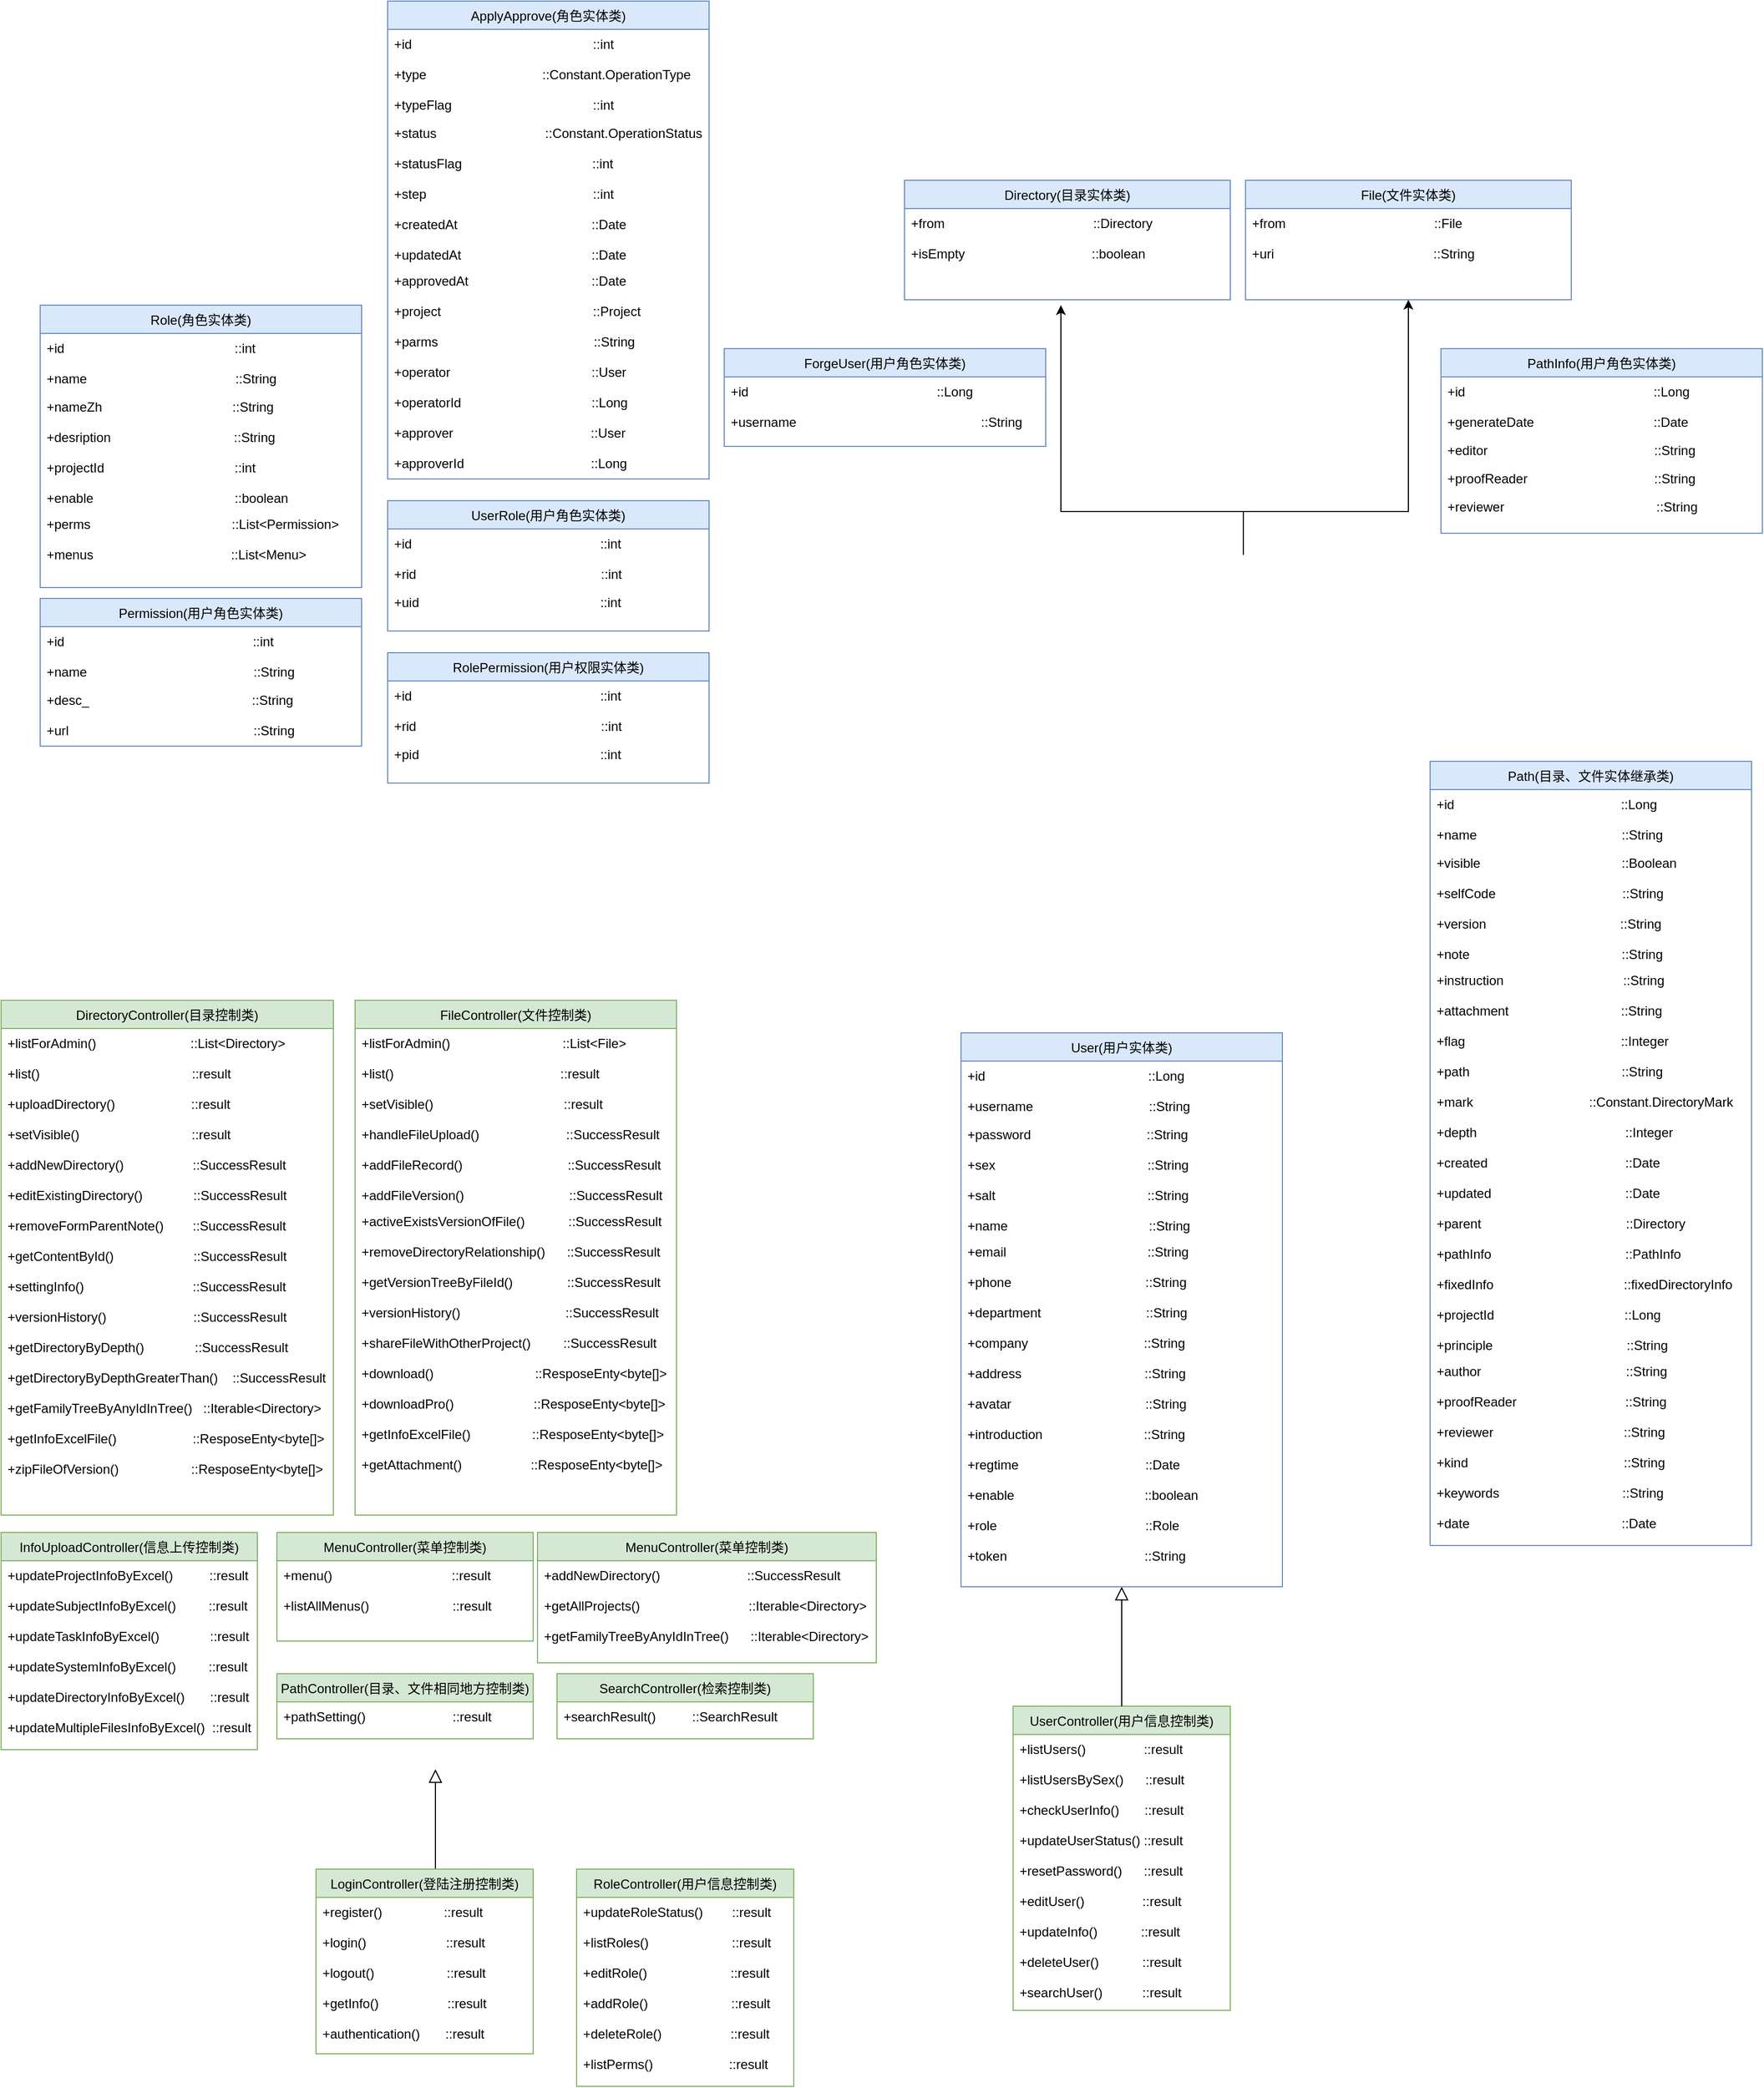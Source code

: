 <mxfile version="14.1.6" type="github">
  <diagram id="C5RBs43oDa-KdzZeNtuy" name="Page-1">
    <mxGraphModel dx="2596" dy="2791" grid="1" gridSize="10" guides="1" tooltips="1" connect="1" arrows="1" fold="1" page="1" pageScale="1" pageWidth="827" pageHeight="1169" background="none" math="0" shadow="0">
      <root>
        <mxCell id="WIyWlLk6GJQsqaUBKTNV-0" />
        <mxCell id="WIyWlLk6GJQsqaUBKTNV-1" parent="WIyWlLk6GJQsqaUBKTNV-0" />
        <mxCell id="zkfFHV4jXpPFQw0GAbJ--6" value="UserController(用户信息控制类)&#xa;" style="swimlane;fontStyle=0;align=center;verticalAlign=top;childLayout=stackLayout;horizontal=1;startSize=26;horizontalStack=0;resizeParent=1;resizeLast=0;collapsible=1;marginBottom=0;rounded=0;shadow=0;strokeWidth=1;noLabel=0;resizable=1;movable=1;backgroundOutline=0;editable=1;moveCells=0;pointerEvents=1;deletable=1;cloneable=1;rotatable=1;glass=0;fillColor=#d5e8d4;strokeColor=#82b366;" parent="WIyWlLk6GJQsqaUBKTNV-1" vertex="1">
          <mxGeometry x="956" y="720" width="200" height="280" as="geometry">
            <mxRectangle x="130" y="380" width="160" height="26" as="alternateBounds" />
          </mxGeometry>
        </mxCell>
        <mxCell id="pRF9uQ5kpAVEQRunsSqT-10" value="+listUsers()                ::result" style="text;align=left;verticalAlign=top;spacingLeft=4;spacingRight=4;overflow=hidden;rotatable=0;points=[[0,0.5],[1,0.5]];portConstraint=eastwest;rounded=0;shadow=0;html=0;" vertex="1" parent="zkfFHV4jXpPFQw0GAbJ--6">
          <mxGeometry y="26" width="200" height="28" as="geometry" />
        </mxCell>
        <mxCell id="pRF9uQ5kpAVEQRunsSqT-3" value="+listUsersBySex()      ::result" style="text;align=left;verticalAlign=top;spacingLeft=4;spacingRight=4;overflow=hidden;rotatable=0;points=[[0,0.5],[1,0.5]];portConstraint=eastwest;rounded=0;shadow=0;html=0;" vertex="1" parent="zkfFHV4jXpPFQw0GAbJ--6">
          <mxGeometry y="54" width="200" height="28" as="geometry" />
        </mxCell>
        <mxCell id="pRF9uQ5kpAVEQRunsSqT-2" value="+checkUserInfo()       ::result" style="text;align=left;verticalAlign=top;spacingLeft=4;spacingRight=4;overflow=hidden;rotatable=0;points=[[0,0.5],[1,0.5]];portConstraint=eastwest;rounded=0;shadow=0;html=0;" vertex="1" parent="zkfFHV4jXpPFQw0GAbJ--6">
          <mxGeometry y="82" width="200" height="28" as="geometry" />
        </mxCell>
        <mxCell id="pRF9uQ5kpAVEQRunsSqT-4" value="+updateUserStatus() ::result" style="text;align=left;verticalAlign=top;spacingLeft=4;spacingRight=4;overflow=hidden;rotatable=0;points=[[0,0.5],[1,0.5]];portConstraint=eastwest;rounded=0;shadow=0;html=0;" vertex="1" parent="zkfFHV4jXpPFQw0GAbJ--6">
          <mxGeometry y="110" width="200" height="28" as="geometry" />
        </mxCell>
        <mxCell id="pRF9uQ5kpAVEQRunsSqT-5" value="+resetPassword()      ::result" style="text;align=left;verticalAlign=top;spacingLeft=4;spacingRight=4;overflow=hidden;rotatable=0;points=[[0,0.5],[1,0.5]];portConstraint=eastwest;rounded=0;shadow=0;html=0;" vertex="1" parent="zkfFHV4jXpPFQw0GAbJ--6">
          <mxGeometry y="138" width="200" height="28" as="geometry" />
        </mxCell>
        <mxCell id="pRF9uQ5kpAVEQRunsSqT-6" value="+editUser()                ::result" style="text;align=left;verticalAlign=top;spacingLeft=4;spacingRight=4;overflow=hidden;rotatable=0;points=[[0,0.5],[1,0.5]];portConstraint=eastwest;rounded=0;shadow=0;html=0;" vertex="1" parent="zkfFHV4jXpPFQw0GAbJ--6">
          <mxGeometry y="166" width="200" height="28" as="geometry" />
        </mxCell>
        <mxCell id="pRF9uQ5kpAVEQRunsSqT-8" value="+updateInfo()            ::result" style="text;align=left;verticalAlign=top;spacingLeft=4;spacingRight=4;overflow=hidden;rotatable=0;points=[[0,0.5],[1,0.5]];portConstraint=eastwest;rounded=0;shadow=0;html=0;" vertex="1" parent="zkfFHV4jXpPFQw0GAbJ--6">
          <mxGeometry y="194" width="200" height="28" as="geometry" />
        </mxCell>
        <mxCell id="pRF9uQ5kpAVEQRunsSqT-7" value="+deleteUser()            ::result " style="text;align=left;verticalAlign=top;spacingLeft=4;spacingRight=4;overflow=hidden;rotatable=0;points=[[0,0.5],[1,0.5]];portConstraint=eastwest;rounded=0;shadow=0;html=0;" vertex="1" parent="zkfFHV4jXpPFQw0GAbJ--6">
          <mxGeometry y="222" width="200" height="28" as="geometry" />
        </mxCell>
        <mxCell id="pRF9uQ5kpAVEQRunsSqT-9" value="+searchUser()           ::result" style="text;align=left;verticalAlign=top;spacingLeft=4;spacingRight=4;overflow=hidden;rotatable=0;points=[[0,0.5],[1,0.5]];portConstraint=eastwest;rounded=0;shadow=0;html=0;" vertex="1" parent="zkfFHV4jXpPFQw0GAbJ--6">
          <mxGeometry y="250" width="200" height="28" as="geometry" />
        </mxCell>
        <mxCell id="zkfFHV4jXpPFQw0GAbJ--16" value="" style="endArrow=block;endSize=10;endFill=0;shadow=0;strokeWidth=1;rounded=0;edgeStyle=elbowEdgeStyle;elbow=vertical;" parent="WIyWlLk6GJQsqaUBKTNV-1" edge="1">
          <mxGeometry width="160" relative="1" as="geometry">
            <mxPoint x="424" y="870" as="sourcePoint" />
            <mxPoint x="424" y="778.0" as="targetPoint" />
          </mxGeometry>
        </mxCell>
        <mxCell id="pRF9uQ5kpAVEQRunsSqT-12" value="LoginController(登陆注册控制类)&#xa;" style="swimlane;fontStyle=0;align=center;verticalAlign=top;childLayout=stackLayout;horizontal=1;startSize=26;horizontalStack=0;resizeParent=1;resizeLast=0;collapsible=1;marginBottom=0;rounded=0;shadow=0;strokeWidth=1;fillColor=#d5e8d4;strokeColor=#82b366;" vertex="1" parent="WIyWlLk6GJQsqaUBKTNV-1">
          <mxGeometry x="314" y="870" width="200" height="170" as="geometry">
            <mxRectangle x="130" y="380" width="160" height="26" as="alternateBounds" />
          </mxGeometry>
        </mxCell>
        <mxCell id="pRF9uQ5kpAVEQRunsSqT-13" value="+register()                 ::result" style="text;align=left;verticalAlign=top;spacingLeft=4;spacingRight=4;overflow=hidden;rotatable=0;points=[[0,0.5],[1,0.5]];portConstraint=eastwest;rounded=0;shadow=0;html=0;" vertex="1" parent="pRF9uQ5kpAVEQRunsSqT-12">
          <mxGeometry y="26" width="200" height="28" as="geometry" />
        </mxCell>
        <mxCell id="pRF9uQ5kpAVEQRunsSqT-14" value="+login()                      ::result" style="text;align=left;verticalAlign=top;spacingLeft=4;spacingRight=4;overflow=hidden;rotatable=0;points=[[0,0.5],[1,0.5]];portConstraint=eastwest;rounded=0;shadow=0;html=0;" vertex="1" parent="pRF9uQ5kpAVEQRunsSqT-12">
          <mxGeometry y="54" width="200" height="28" as="geometry" />
        </mxCell>
        <mxCell id="pRF9uQ5kpAVEQRunsSqT-15" value="+logout()                    ::result" style="text;align=left;verticalAlign=top;spacingLeft=4;spacingRight=4;overflow=hidden;rotatable=0;points=[[0,0.5],[1,0.5]];portConstraint=eastwest;rounded=0;shadow=0;html=0;" vertex="1" parent="pRF9uQ5kpAVEQRunsSqT-12">
          <mxGeometry y="82" width="200" height="28" as="geometry" />
        </mxCell>
        <mxCell id="pRF9uQ5kpAVEQRunsSqT-16" value="+getInfo()                   ::result" style="text;align=left;verticalAlign=top;spacingLeft=4;spacingRight=4;overflow=hidden;rotatable=0;points=[[0,0.5],[1,0.5]];portConstraint=eastwest;rounded=0;shadow=0;html=0;" vertex="1" parent="pRF9uQ5kpAVEQRunsSqT-12">
          <mxGeometry y="110" width="200" height="28" as="geometry" />
        </mxCell>
        <mxCell id="pRF9uQ5kpAVEQRunsSqT-17" value="+authentication()       ::result" style="text;align=left;verticalAlign=top;spacingLeft=4;spacingRight=4;overflow=hidden;rotatable=0;points=[[0,0.5],[1,0.5]];portConstraint=eastwest;rounded=0;shadow=0;html=0;" vertex="1" parent="pRF9uQ5kpAVEQRunsSqT-12">
          <mxGeometry y="138" width="200" height="28" as="geometry" />
        </mxCell>
        <mxCell id="pRF9uQ5kpAVEQRunsSqT-25" value="RoleController(用户信息控制类)&#xa;" style="swimlane;fontStyle=0;align=center;verticalAlign=top;childLayout=stackLayout;horizontal=1;startSize=26;horizontalStack=0;resizeParent=1;resizeLast=0;collapsible=1;marginBottom=0;rounded=0;shadow=0;strokeWidth=1;noLabel=0;resizable=1;movable=1;backgroundOutline=0;editable=1;moveCells=0;pointerEvents=1;deletable=1;cloneable=1;rotatable=1;glass=0;fillColor=#d5e8d4;strokeColor=#82b366;" vertex="1" parent="WIyWlLk6GJQsqaUBKTNV-1">
          <mxGeometry x="554" y="870" width="200" height="200" as="geometry">
            <mxRectangle x="130" y="380" width="160" height="26" as="alternateBounds" />
          </mxGeometry>
        </mxCell>
        <mxCell id="pRF9uQ5kpAVEQRunsSqT-26" value="+updateRoleStatus()        ::result" style="text;align=left;verticalAlign=top;spacingLeft=4;spacingRight=4;overflow=hidden;rotatable=0;points=[[0,0.5],[1,0.5]];portConstraint=eastwest;rounded=0;shadow=0;html=0;" vertex="1" parent="pRF9uQ5kpAVEQRunsSqT-25">
          <mxGeometry y="26" width="200" height="28" as="geometry" />
        </mxCell>
        <mxCell id="pRF9uQ5kpAVEQRunsSqT-27" value="+listRoles()                       ::result" style="text;align=left;verticalAlign=top;spacingLeft=4;spacingRight=4;overflow=hidden;rotatable=0;points=[[0,0.5],[1,0.5]];portConstraint=eastwest;rounded=0;shadow=0;html=0;" vertex="1" parent="pRF9uQ5kpAVEQRunsSqT-25">
          <mxGeometry y="54" width="200" height="28" as="geometry" />
        </mxCell>
        <mxCell id="pRF9uQ5kpAVEQRunsSqT-28" value="+editRole()                       ::result" style="text;align=left;verticalAlign=top;spacingLeft=4;spacingRight=4;overflow=hidden;rotatable=0;points=[[0,0.5],[1,0.5]];portConstraint=eastwest;rounded=0;shadow=0;html=0;" vertex="1" parent="pRF9uQ5kpAVEQRunsSqT-25">
          <mxGeometry y="82" width="200" height="28" as="geometry" />
        </mxCell>
        <mxCell id="pRF9uQ5kpAVEQRunsSqT-29" value="+addRole()                       ::result" style="text;align=left;verticalAlign=top;spacingLeft=4;spacingRight=4;overflow=hidden;rotatable=0;points=[[0,0.5],[1,0.5]];portConstraint=eastwest;rounded=0;shadow=0;html=0;" vertex="1" parent="pRF9uQ5kpAVEQRunsSqT-25">
          <mxGeometry y="110" width="200" height="28" as="geometry" />
        </mxCell>
        <mxCell id="pRF9uQ5kpAVEQRunsSqT-30" value="+deleteRole()                   ::result" style="text;align=left;verticalAlign=top;spacingLeft=4;spacingRight=4;overflow=hidden;rotatable=0;points=[[0,0.5],[1,0.5]];portConstraint=eastwest;rounded=0;shadow=0;html=0;" vertex="1" parent="pRF9uQ5kpAVEQRunsSqT-25">
          <mxGeometry y="138" width="200" height="28" as="geometry" />
        </mxCell>
        <mxCell id="pRF9uQ5kpAVEQRunsSqT-31" value="+listPerms()                     ::result" style="text;align=left;verticalAlign=top;spacingLeft=4;spacingRight=4;overflow=hidden;rotatable=0;points=[[0,0.5],[1,0.5]];portConstraint=eastwest;rounded=0;shadow=0;html=0;" vertex="1" parent="pRF9uQ5kpAVEQRunsSqT-25">
          <mxGeometry y="166" width="200" height="28" as="geometry" />
        </mxCell>
        <mxCell id="pRF9uQ5kpAVEQRunsSqT-50" value="" style="endArrow=block;endSize=10;endFill=0;shadow=0;strokeWidth=1;rounded=0;edgeStyle=elbowEdgeStyle;elbow=vertical;exitX=0.5;exitY=0;exitDx=0;exitDy=0;entryX=0.5;entryY=1;entryDx=0;entryDy=0;" edge="1" parent="WIyWlLk6GJQsqaUBKTNV-1" source="zkfFHV4jXpPFQw0GAbJ--6" target="pRF9uQ5kpAVEQRunsSqT-250">
          <mxGeometry width="160" relative="1" as="geometry">
            <mxPoint x="714" y="869" as="sourcePoint" />
            <mxPoint x="800" y="280" as="targetPoint" />
            <Array as="points">
              <mxPoint x="1030" y="630" />
            </Array>
          </mxGeometry>
        </mxCell>
        <mxCell id="pRF9uQ5kpAVEQRunsSqT-72" value="DirectoryController(目录控制类)&#xa;" style="swimlane;fontStyle=0;align=center;verticalAlign=top;childLayout=stackLayout;horizontal=1;startSize=26;horizontalStack=0;resizeParent=1;resizeLast=0;collapsible=1;marginBottom=0;rounded=0;shadow=0;strokeWidth=1;noLabel=0;resizable=1;movable=1;backgroundOutline=0;editable=1;moveCells=0;pointerEvents=1;deletable=1;cloneable=1;rotatable=1;glass=0;fillColor=#d5e8d4;strokeColor=#82b366;" vertex="1" parent="WIyWlLk6GJQsqaUBKTNV-1">
          <mxGeometry x="24" y="70" width="306" height="474" as="geometry">
            <mxRectangle x="130" y="380" width="160" height="26" as="alternateBounds" />
          </mxGeometry>
        </mxCell>
        <mxCell id="pRF9uQ5kpAVEQRunsSqT-73" value="+listForAdmin()                          ::List&lt;Directory&gt;" style="text;align=left;verticalAlign=top;spacingLeft=4;spacingRight=4;overflow=hidden;rotatable=0;points=[[0,0.5],[1,0.5]];portConstraint=eastwest;rounded=0;shadow=0;html=0;" vertex="1" parent="pRF9uQ5kpAVEQRunsSqT-72">
          <mxGeometry y="26" width="306" height="28" as="geometry" />
        </mxCell>
        <mxCell id="pRF9uQ5kpAVEQRunsSqT-74" value="+list()                                          ::result" style="text;align=left;verticalAlign=top;spacingLeft=4;spacingRight=4;overflow=hidden;rotatable=0;points=[[0,0.5],[1,0.5]];portConstraint=eastwest;rounded=0;shadow=0;html=0;" vertex="1" parent="pRF9uQ5kpAVEQRunsSqT-72">
          <mxGeometry y="54" width="306" height="28" as="geometry" />
        </mxCell>
        <mxCell id="pRF9uQ5kpAVEQRunsSqT-75" value="+uploadDirectory()                     ::result" style="text;align=left;verticalAlign=top;spacingLeft=4;spacingRight=4;overflow=hidden;rotatable=0;points=[[0,0.5],[1,0.5]];portConstraint=eastwest;rounded=0;shadow=0;html=0;" vertex="1" parent="pRF9uQ5kpAVEQRunsSqT-72">
          <mxGeometry y="82" width="306" height="28" as="geometry" />
        </mxCell>
        <mxCell id="pRF9uQ5kpAVEQRunsSqT-129" value="+setVisible()                               ::result" style="text;align=left;verticalAlign=top;spacingLeft=4;spacingRight=4;overflow=hidden;rotatable=0;points=[[0,0.5],[1,0.5]];portConstraint=eastwest;rounded=0;shadow=0;html=0;" vertex="1" parent="pRF9uQ5kpAVEQRunsSqT-72">
          <mxGeometry y="110" width="306" height="28" as="geometry" />
        </mxCell>
        <mxCell id="pRF9uQ5kpAVEQRunsSqT-76" value="+addNewDirectory()                   ::SuccessResult" style="text;align=left;verticalAlign=top;spacingLeft=4;spacingRight=4;overflow=hidden;rotatable=0;points=[[0,0.5],[1,0.5]];portConstraint=eastwest;rounded=0;shadow=0;html=0;" vertex="1" parent="pRF9uQ5kpAVEQRunsSqT-72">
          <mxGeometry y="138" width="306" height="28" as="geometry" />
        </mxCell>
        <mxCell id="pRF9uQ5kpAVEQRunsSqT-77" value="+editExistingDirectory()              ::SuccessResult" style="text;align=left;verticalAlign=top;spacingLeft=4;spacingRight=4;overflow=hidden;rotatable=0;points=[[0,0.5],[1,0.5]];portConstraint=eastwest;rounded=0;shadow=0;html=0;" vertex="1" parent="pRF9uQ5kpAVEQRunsSqT-72">
          <mxGeometry y="166" width="306" height="28" as="geometry" />
        </mxCell>
        <mxCell id="pRF9uQ5kpAVEQRunsSqT-79" value="+removeFormParentNote()        ::SuccessResult" style="text;align=left;verticalAlign=top;spacingLeft=4;spacingRight=4;overflow=hidden;rotatable=0;points=[[0,0.5],[1,0.5]];portConstraint=eastwest;rounded=0;shadow=0;html=0;" vertex="1" parent="pRF9uQ5kpAVEQRunsSqT-72">
          <mxGeometry y="194" width="306" height="28" as="geometry" />
        </mxCell>
        <mxCell id="pRF9uQ5kpAVEQRunsSqT-80" value="+getContentById()                      ::SuccessResult " style="text;align=left;verticalAlign=top;spacingLeft=4;spacingRight=4;overflow=hidden;rotatable=0;points=[[0,0.5],[1,0.5]];portConstraint=eastwest;rounded=0;shadow=0;html=0;" vertex="1" parent="pRF9uQ5kpAVEQRunsSqT-72">
          <mxGeometry y="222" width="306" height="28" as="geometry" />
        </mxCell>
        <mxCell id="pRF9uQ5kpAVEQRunsSqT-123" value="+settingInfo()                              ::SuccessResult" style="text;align=left;verticalAlign=top;spacingLeft=4;spacingRight=4;overflow=hidden;rotatable=0;points=[[0,0.5],[1,0.5]];portConstraint=eastwest;rounded=0;shadow=0;html=0;" vertex="1" parent="pRF9uQ5kpAVEQRunsSqT-72">
          <mxGeometry y="250" width="306" height="28" as="geometry" />
        </mxCell>
        <mxCell id="pRF9uQ5kpAVEQRunsSqT-124" value="+versionHistory()                        ::SuccessResult" style="text;align=left;verticalAlign=top;spacingLeft=4;spacingRight=4;overflow=hidden;rotatable=0;points=[[0,0.5],[1,0.5]];portConstraint=eastwest;rounded=0;shadow=0;html=0;" vertex="1" parent="pRF9uQ5kpAVEQRunsSqT-72">
          <mxGeometry y="278" width="306" height="28" as="geometry" />
        </mxCell>
        <mxCell id="pRF9uQ5kpAVEQRunsSqT-125" value="+getDirectoryByDepth()              ::SuccessResult" style="text;align=left;verticalAlign=top;spacingLeft=4;spacingRight=4;overflow=hidden;rotatable=0;points=[[0,0.5],[1,0.5]];portConstraint=eastwest;rounded=0;shadow=0;html=0;" vertex="1" parent="pRF9uQ5kpAVEQRunsSqT-72">
          <mxGeometry y="306" width="306" height="28" as="geometry" />
        </mxCell>
        <mxCell id="pRF9uQ5kpAVEQRunsSqT-126" value="+getDirectoryByDepthGreaterThan()    ::SuccessResult" style="text;align=left;verticalAlign=top;spacingLeft=4;spacingRight=4;overflow=hidden;rotatable=0;points=[[0,0.5],[1,0.5]];portConstraint=eastwest;rounded=0;shadow=0;html=0;" vertex="1" parent="pRF9uQ5kpAVEQRunsSqT-72">
          <mxGeometry y="334" width="306" height="28" as="geometry" />
        </mxCell>
        <mxCell id="pRF9uQ5kpAVEQRunsSqT-122" value="+getFamilyTreeByAnyIdInTree()   ::Iterable&lt;Directory&gt;" style="text;align=left;verticalAlign=top;spacingLeft=4;spacingRight=4;overflow=hidden;rotatable=0;points=[[0,0.5],[1,0.5]];portConstraint=eastwest;rounded=0;shadow=0;html=0;" vertex="1" parent="pRF9uQ5kpAVEQRunsSqT-72">
          <mxGeometry y="362" width="306" height="28" as="geometry" />
        </mxCell>
        <mxCell id="pRF9uQ5kpAVEQRunsSqT-121" value="+getInfoExcelFile()                     ::ResposeEnty&lt;byte[]&gt;" style="text;align=left;verticalAlign=top;spacingLeft=4;spacingRight=4;overflow=hidden;rotatable=0;points=[[0,0.5],[1,0.5]];portConstraint=eastwest;rounded=0;shadow=0;html=0;" vertex="1" parent="pRF9uQ5kpAVEQRunsSqT-72">
          <mxGeometry y="390" width="306" height="28" as="geometry" />
        </mxCell>
        <mxCell id="pRF9uQ5kpAVEQRunsSqT-81" value="+zipFileOfVersion()                    ::ResposeEnty&lt;byte[]&gt;" style="text;align=left;verticalAlign=top;spacingLeft=4;spacingRight=4;overflow=hidden;rotatable=0;points=[[0,0.5],[1,0.5]];portConstraint=eastwest;rounded=0;shadow=0;html=0;" vertex="1" parent="pRF9uQ5kpAVEQRunsSqT-72">
          <mxGeometry y="418" width="306" height="28" as="geometry" />
        </mxCell>
        <mxCell id="pRF9uQ5kpAVEQRunsSqT-130" value="FileController(文件控制类)&#xa;" style="swimlane;fontStyle=0;align=center;verticalAlign=top;childLayout=stackLayout;horizontal=1;startSize=26;horizontalStack=0;resizeParent=1;resizeLast=0;collapsible=1;marginBottom=0;rounded=0;shadow=0;strokeWidth=1;noLabel=0;resizable=1;movable=1;backgroundOutline=0;editable=1;moveCells=0;pointerEvents=1;deletable=1;cloneable=1;rotatable=1;glass=0;fillColor=#d5e8d4;strokeColor=#82b366;" vertex="1" parent="WIyWlLk6GJQsqaUBKTNV-1">
          <mxGeometry x="350" y="70" width="296" height="474" as="geometry">
            <mxRectangle x="130" y="380" width="160" height="26" as="alternateBounds" />
          </mxGeometry>
        </mxCell>
        <mxCell id="pRF9uQ5kpAVEQRunsSqT-146" value="+listForAdmin()                               ::List&lt;File&gt;" style="text;align=left;verticalAlign=top;spacingLeft=4;spacingRight=4;overflow=hidden;rotatable=0;points=[[0,0.5],[1,0.5]];portConstraint=eastwest;rounded=0;shadow=0;html=0;" vertex="1" parent="pRF9uQ5kpAVEQRunsSqT-130">
          <mxGeometry y="26" width="296" height="28" as="geometry" />
        </mxCell>
        <mxCell id="pRF9uQ5kpAVEQRunsSqT-131" value="+list()                                              ::result" style="text;align=left;verticalAlign=top;spacingLeft=4;spacingRight=4;overflow=hidden;rotatable=0;points=[[0,0.5],[1,0.5]];portConstraint=eastwest;rounded=0;shadow=0;html=0;" vertex="1" parent="pRF9uQ5kpAVEQRunsSqT-130">
          <mxGeometry y="54" width="296" height="28" as="geometry" />
        </mxCell>
        <mxCell id="pRF9uQ5kpAVEQRunsSqT-135" value="+setVisible()                                    ::result" style="text;align=left;verticalAlign=top;spacingLeft=4;spacingRight=4;overflow=hidden;rotatable=0;points=[[0,0.5],[1,0.5]];portConstraint=eastwest;rounded=0;shadow=0;html=0;" vertex="1" parent="pRF9uQ5kpAVEQRunsSqT-130">
          <mxGeometry y="82" width="296" height="28" as="geometry" />
        </mxCell>
        <mxCell id="pRF9uQ5kpAVEQRunsSqT-132" value="+handleFileUpload()                        ::SuccessResult" style="text;align=left;verticalAlign=top;spacingLeft=4;spacingRight=4;overflow=hidden;rotatable=0;points=[[0,0.5],[1,0.5]];portConstraint=eastwest;rounded=0;shadow=0;html=0;" vertex="1" parent="pRF9uQ5kpAVEQRunsSqT-130">
          <mxGeometry y="110" width="296" height="28" as="geometry" />
        </mxCell>
        <mxCell id="pRF9uQ5kpAVEQRunsSqT-133" value="+addFileRecord()                             ::SuccessResult" style="text;align=left;verticalAlign=top;spacingLeft=4;spacingRight=4;overflow=hidden;rotatable=0;points=[[0,0.5],[1,0.5]];portConstraint=eastwest;rounded=0;shadow=0;html=0;" vertex="1" parent="pRF9uQ5kpAVEQRunsSqT-130">
          <mxGeometry y="138" width="296" height="28" as="geometry" />
        </mxCell>
        <mxCell id="pRF9uQ5kpAVEQRunsSqT-134" value="+addFileVersion()                             ::SuccessResult" style="text;align=left;verticalAlign=top;spacingLeft=4;spacingRight=4;overflow=hidden;rotatable=0;points=[[0,0.5],[1,0.5]];portConstraint=eastwest;rounded=0;shadow=0;html=0;" vertex="1" parent="pRF9uQ5kpAVEQRunsSqT-130">
          <mxGeometry y="166" width="296" height="24" as="geometry" />
        </mxCell>
        <mxCell id="pRF9uQ5kpAVEQRunsSqT-147" value="+activeExistsVersionOfFile()            ::SuccessResult" style="text;align=left;verticalAlign=top;spacingLeft=4;spacingRight=4;overflow=hidden;rotatable=0;points=[[0,0.5],[1,0.5]];portConstraint=eastwest;rounded=0;shadow=0;html=0;" vertex="1" parent="pRF9uQ5kpAVEQRunsSqT-130">
          <mxGeometry y="190" width="296" height="28" as="geometry" />
        </mxCell>
        <mxCell id="pRF9uQ5kpAVEQRunsSqT-138" value="+removeDirectoryRelationship()      ::SuccessResult " style="text;align=left;verticalAlign=top;spacingLeft=4;spacingRight=4;overflow=hidden;rotatable=0;points=[[0,0.5],[1,0.5]];portConstraint=eastwest;rounded=0;shadow=0;html=0;" vertex="1" parent="pRF9uQ5kpAVEQRunsSqT-130">
          <mxGeometry y="218" width="296" height="28" as="geometry" />
        </mxCell>
        <mxCell id="pRF9uQ5kpAVEQRunsSqT-139" value="+getVersionTreeByFileId()               ::SuccessResult" style="text;align=left;verticalAlign=top;spacingLeft=4;spacingRight=4;overflow=hidden;rotatable=0;points=[[0,0.5],[1,0.5]];portConstraint=eastwest;rounded=0;shadow=0;html=0;" vertex="1" parent="pRF9uQ5kpAVEQRunsSqT-130">
          <mxGeometry y="246" width="296" height="28" as="geometry" />
        </mxCell>
        <mxCell id="pRF9uQ5kpAVEQRunsSqT-140" value="+versionHistory()                             ::SuccessResult" style="text;align=left;verticalAlign=top;spacingLeft=4;spacingRight=4;overflow=hidden;rotatable=0;points=[[0,0.5],[1,0.5]];portConstraint=eastwest;rounded=0;shadow=0;html=0;" vertex="1" parent="pRF9uQ5kpAVEQRunsSqT-130">
          <mxGeometry y="274" width="296" height="28" as="geometry" />
        </mxCell>
        <mxCell id="pRF9uQ5kpAVEQRunsSqT-141" value="+shareFileWithOtherProject()         ::SuccessResult" style="text;align=left;verticalAlign=top;spacingLeft=4;spacingRight=4;overflow=hidden;rotatable=0;points=[[0,0.5],[1,0.5]];portConstraint=eastwest;rounded=0;shadow=0;html=0;" vertex="1" parent="pRF9uQ5kpAVEQRunsSqT-130">
          <mxGeometry y="302" width="296" height="28" as="geometry" />
        </mxCell>
        <mxCell id="pRF9uQ5kpAVEQRunsSqT-142" value="+download()                            ::ResposeEnty&lt;byte[]&gt;" style="text;align=left;verticalAlign=top;spacingLeft=4;spacingRight=4;overflow=hidden;rotatable=0;points=[[0,0.5],[1,0.5]];portConstraint=eastwest;rounded=0;shadow=0;html=0;" vertex="1" parent="pRF9uQ5kpAVEQRunsSqT-130">
          <mxGeometry y="330" width="296" height="28" as="geometry" />
        </mxCell>
        <mxCell id="pRF9uQ5kpAVEQRunsSqT-143" value="+downloadPro()                      ::ResposeEnty&lt;byte[]&gt;" style="text;align=left;verticalAlign=top;spacingLeft=4;spacingRight=4;overflow=hidden;rotatable=0;points=[[0,0.5],[1,0.5]];portConstraint=eastwest;rounded=0;shadow=0;html=0;" vertex="1" parent="pRF9uQ5kpAVEQRunsSqT-130">
          <mxGeometry y="358" width="296" height="28" as="geometry" />
        </mxCell>
        <mxCell id="pRF9uQ5kpAVEQRunsSqT-136" value="+getInfoExcelFile()                 ::ResposeEnty&lt;byte[]&gt;" style="text;align=left;verticalAlign=top;spacingLeft=4;spacingRight=4;overflow=hidden;rotatable=0;points=[[0,0.5],[1,0.5]];portConstraint=eastwest;rounded=0;shadow=0;html=0;" vertex="1" parent="pRF9uQ5kpAVEQRunsSqT-130">
          <mxGeometry y="386" width="296" height="28" as="geometry" />
        </mxCell>
        <mxCell id="pRF9uQ5kpAVEQRunsSqT-144" value="+getAttachment()                   ::ResposeEnty&lt;byte[]&gt;" style="text;align=left;verticalAlign=top;spacingLeft=4;spacingRight=4;overflow=hidden;rotatable=0;points=[[0,0.5],[1,0.5]];portConstraint=eastwest;rounded=0;shadow=0;html=0;" vertex="1" parent="pRF9uQ5kpAVEQRunsSqT-130">
          <mxGeometry y="414" width="296" height="28" as="geometry" />
        </mxCell>
        <mxCell id="pRF9uQ5kpAVEQRunsSqT-149" value="InfoUploadController(信息上传控制类)&#xa;" style="swimlane;fontStyle=0;align=center;verticalAlign=top;childLayout=stackLayout;horizontal=1;startSize=26;horizontalStack=0;resizeParent=1;resizeLast=0;collapsible=1;marginBottom=0;rounded=0;shadow=0;strokeWidth=1;noLabel=0;resizable=1;movable=1;backgroundOutline=0;editable=1;moveCells=0;pointerEvents=1;deletable=1;cloneable=1;rotatable=1;glass=0;fillColor=#d5e8d4;strokeColor=#82b366;" vertex="1" parent="WIyWlLk6GJQsqaUBKTNV-1">
          <mxGeometry x="24" y="560" width="236" height="200" as="geometry">
            <mxRectangle x="130" y="380" width="160" height="26" as="alternateBounds" />
          </mxGeometry>
        </mxCell>
        <mxCell id="pRF9uQ5kpAVEQRunsSqT-150" value="+updateProjectInfoByExcel()          ::result" style="text;align=left;verticalAlign=top;spacingLeft=4;spacingRight=4;overflow=hidden;rotatable=0;points=[[0,0.5],[1,0.5]];portConstraint=eastwest;rounded=0;shadow=0;html=0;" vertex="1" parent="pRF9uQ5kpAVEQRunsSqT-149">
          <mxGeometry y="26" width="236" height="28" as="geometry" />
        </mxCell>
        <mxCell id="pRF9uQ5kpAVEQRunsSqT-151" value="+updateSubjectInfoByExcel()         ::result" style="text;align=left;verticalAlign=top;spacingLeft=4;spacingRight=4;overflow=hidden;rotatable=0;points=[[0,0.5],[1,0.5]];portConstraint=eastwest;rounded=0;shadow=0;html=0;" vertex="1" parent="pRF9uQ5kpAVEQRunsSqT-149">
          <mxGeometry y="54" width="236" height="28" as="geometry" />
        </mxCell>
        <mxCell id="pRF9uQ5kpAVEQRunsSqT-152" value="+updateTaskInfoByExcel()              ::result" style="text;align=left;verticalAlign=top;spacingLeft=4;spacingRight=4;overflow=hidden;rotatable=0;points=[[0,0.5],[1,0.5]];portConstraint=eastwest;rounded=0;shadow=0;html=0;" vertex="1" parent="pRF9uQ5kpAVEQRunsSqT-149">
          <mxGeometry y="82" width="236" height="28" as="geometry" />
        </mxCell>
        <mxCell id="pRF9uQ5kpAVEQRunsSqT-153" value="+updateSystemInfoByExcel()         ::result" style="text;align=left;verticalAlign=top;spacingLeft=4;spacingRight=4;overflow=hidden;rotatable=0;points=[[0,0.5],[1,0.5]];portConstraint=eastwest;rounded=0;shadow=0;html=0;" vertex="1" parent="pRF9uQ5kpAVEQRunsSqT-149">
          <mxGeometry y="110" width="236" height="28" as="geometry" />
        </mxCell>
        <mxCell id="pRF9uQ5kpAVEQRunsSqT-154" value="+updateDirectoryInfoByExcel()       ::result" style="text;align=left;verticalAlign=top;spacingLeft=4;spacingRight=4;overflow=hidden;rotatable=0;points=[[0,0.5],[1,0.5]];portConstraint=eastwest;rounded=0;shadow=0;html=0;" vertex="1" parent="pRF9uQ5kpAVEQRunsSqT-149">
          <mxGeometry y="138" width="236" height="28" as="geometry" />
        </mxCell>
        <mxCell id="pRF9uQ5kpAVEQRunsSqT-155" value="+updateMultipleFilesInfoByExcel()  ::result" style="text;align=left;verticalAlign=top;spacingLeft=4;spacingRight=4;overflow=hidden;rotatable=0;points=[[0,0.5],[1,0.5]];portConstraint=eastwest;rounded=0;shadow=0;html=0;" vertex="1" parent="pRF9uQ5kpAVEQRunsSqT-149">
          <mxGeometry y="166" width="236" height="28" as="geometry" />
        </mxCell>
        <mxCell id="pRF9uQ5kpAVEQRunsSqT-159" value="MenuController(菜单控制类)&#xa;" style="swimlane;fontStyle=0;align=center;verticalAlign=top;childLayout=stackLayout;horizontal=1;startSize=26;horizontalStack=0;resizeParent=1;resizeLast=0;collapsible=1;marginBottom=0;rounded=0;shadow=0;strokeWidth=1;noLabel=0;resizable=1;movable=1;backgroundOutline=0;editable=1;moveCells=0;pointerEvents=1;deletable=1;cloneable=1;rotatable=1;glass=0;fillColor=#d5e8d4;strokeColor=#82b366;" vertex="1" parent="WIyWlLk6GJQsqaUBKTNV-1">
          <mxGeometry x="278" y="560" width="236" height="100" as="geometry">
            <mxRectangle x="130" y="380" width="160" height="26" as="alternateBounds" />
          </mxGeometry>
        </mxCell>
        <mxCell id="pRF9uQ5kpAVEQRunsSqT-160" value="+menu()                                 ::result" style="text;align=left;verticalAlign=top;spacingLeft=4;spacingRight=4;overflow=hidden;rotatable=0;points=[[0,0.5],[1,0.5]];portConstraint=eastwest;rounded=0;shadow=0;html=0;" vertex="1" parent="pRF9uQ5kpAVEQRunsSqT-159">
          <mxGeometry y="26" width="236" height="28" as="geometry" />
        </mxCell>
        <mxCell id="pRF9uQ5kpAVEQRunsSqT-161" value="+listAllMenus()                       ::result" style="text;align=left;verticalAlign=top;spacingLeft=4;spacingRight=4;overflow=hidden;rotatable=0;points=[[0,0.5],[1,0.5]];portConstraint=eastwest;rounded=0;shadow=0;html=0;" vertex="1" parent="pRF9uQ5kpAVEQRunsSqT-159">
          <mxGeometry y="54" width="236" height="28" as="geometry" />
        </mxCell>
        <mxCell id="pRF9uQ5kpAVEQRunsSqT-166" value="PathController(目录、文件相同地方控制类)&#xa;" style="swimlane;fontStyle=0;align=center;verticalAlign=top;childLayout=stackLayout;horizontal=1;startSize=26;horizontalStack=0;resizeParent=1;resizeLast=0;collapsible=1;marginBottom=0;rounded=0;shadow=0;strokeWidth=1;noLabel=0;resizable=1;movable=1;backgroundOutline=0;editable=1;moveCells=0;pointerEvents=1;deletable=1;cloneable=1;rotatable=1;glass=0;fillColor=#d5e8d4;strokeColor=#82b366;" vertex="1" parent="WIyWlLk6GJQsqaUBKTNV-1">
          <mxGeometry x="278" y="690" width="236" height="60" as="geometry">
            <mxRectangle x="130" y="380" width="160" height="26" as="alternateBounds" />
          </mxGeometry>
        </mxCell>
        <mxCell id="pRF9uQ5kpAVEQRunsSqT-167" value="+pathSetting()                        ::result" style="text;align=left;verticalAlign=top;spacingLeft=4;spacingRight=4;overflow=hidden;rotatable=0;points=[[0,0.5],[1,0.5]];portConstraint=eastwest;rounded=0;shadow=0;html=0;" vertex="1" parent="pRF9uQ5kpAVEQRunsSqT-166">
          <mxGeometry y="26" width="236" height="28" as="geometry" />
        </mxCell>
        <mxCell id="pRF9uQ5kpAVEQRunsSqT-169" value="MenuController(菜单控制类)&#xa;" style="swimlane;fontStyle=0;align=center;verticalAlign=top;childLayout=stackLayout;horizontal=1;startSize=26;horizontalStack=0;resizeParent=1;resizeLast=0;collapsible=1;marginBottom=0;rounded=0;shadow=0;strokeWidth=1;noLabel=0;resizable=1;movable=1;backgroundOutline=0;editable=1;moveCells=0;pointerEvents=1;deletable=1;cloneable=1;rotatable=1;glass=0;fillColor=#d5e8d4;strokeColor=#82b366;" vertex="1" parent="WIyWlLk6GJQsqaUBKTNV-1">
          <mxGeometry x="518" y="560" width="312" height="120" as="geometry">
            <mxRectangle x="130" y="380" width="160" height="26" as="alternateBounds" />
          </mxGeometry>
        </mxCell>
        <mxCell id="pRF9uQ5kpAVEQRunsSqT-170" value="+addNewDirectory()                        ::SuccessResult" style="text;align=left;verticalAlign=top;spacingLeft=4;spacingRight=4;overflow=hidden;rotatable=0;points=[[0,0.5],[1,0.5]];portConstraint=eastwest;rounded=0;shadow=0;html=0;" vertex="1" parent="pRF9uQ5kpAVEQRunsSqT-169">
          <mxGeometry y="26" width="312" height="28" as="geometry" />
        </mxCell>
        <mxCell id="pRF9uQ5kpAVEQRunsSqT-171" value="+getAllProjects()                              ::Iterable&lt;Directory&gt;" style="text;align=left;verticalAlign=top;spacingLeft=4;spacingRight=4;overflow=hidden;rotatable=0;points=[[0,0.5],[1,0.5]];portConstraint=eastwest;rounded=0;shadow=0;html=0;" vertex="1" parent="pRF9uQ5kpAVEQRunsSqT-169">
          <mxGeometry y="54" width="312" height="28" as="geometry" />
        </mxCell>
        <mxCell id="pRF9uQ5kpAVEQRunsSqT-172" value="+getFamilyTreeByAnyIdInTree()      ::Iterable&lt;Directory&gt;" style="text;align=left;verticalAlign=top;spacingLeft=4;spacingRight=4;overflow=hidden;rotatable=0;points=[[0,0.5],[1,0.5]];portConstraint=eastwest;rounded=0;shadow=0;html=0;" vertex="1" parent="pRF9uQ5kpAVEQRunsSqT-169">
          <mxGeometry y="82" width="312" height="28" as="geometry" />
        </mxCell>
        <mxCell id="pRF9uQ5kpAVEQRunsSqT-179" value="SearchController(检索控制类)&#xa;" style="swimlane;fontStyle=0;align=center;verticalAlign=top;childLayout=stackLayout;horizontal=1;startSize=26;horizontalStack=0;resizeParent=1;resizeLast=0;collapsible=1;marginBottom=0;rounded=0;shadow=0;strokeWidth=1;noLabel=0;resizable=1;movable=1;backgroundOutline=0;editable=1;moveCells=0;pointerEvents=1;deletable=1;cloneable=1;rotatable=1;glass=0;fillColor=#d5e8d4;strokeColor=#82b366;" vertex="1" parent="WIyWlLk6GJQsqaUBKTNV-1">
          <mxGeometry x="536" y="690" width="236" height="60" as="geometry">
            <mxRectangle x="130" y="380" width="160" height="26" as="alternateBounds" />
          </mxGeometry>
        </mxCell>
        <mxCell id="pRF9uQ5kpAVEQRunsSqT-180" value="+searchResult()          ::SearchResult" style="text;align=left;verticalAlign=top;spacingLeft=4;spacingRight=4;overflow=hidden;rotatable=0;points=[[0,0.5],[1,0.5]];portConstraint=eastwest;rounded=0;shadow=0;html=0;" vertex="1" parent="pRF9uQ5kpAVEQRunsSqT-179">
          <mxGeometry y="26" width="236" height="28" as="geometry" />
        </mxCell>
        <mxCell id="pRF9uQ5kpAVEQRunsSqT-186" value="Path(目录、文件实体继承类)&#xa;" style="swimlane;fontStyle=0;align=center;verticalAlign=top;childLayout=stackLayout;horizontal=1;startSize=26;horizontalStack=0;resizeParent=1;resizeLast=0;collapsible=1;marginBottom=0;rounded=0;shadow=0;strokeWidth=1;noLabel=0;resizable=1;movable=1;backgroundOutline=0;editable=1;moveCells=0;pointerEvents=1;deletable=1;cloneable=1;rotatable=1;glass=0;fillColor=#dae8fc;strokeColor=#6c8ebf;" vertex="1" parent="WIyWlLk6GJQsqaUBKTNV-1">
          <mxGeometry x="1340" y="-150" width="296" height="722" as="geometry">
            <mxRectangle x="130" y="380" width="160" height="26" as="alternateBounds" />
          </mxGeometry>
        </mxCell>
        <mxCell id="pRF9uQ5kpAVEQRunsSqT-187" value="+id                                              ::Long" style="text;align=left;verticalAlign=top;spacingLeft=4;spacingRight=4;overflow=hidden;rotatable=0;points=[[0,0.5],[1,0.5]];portConstraint=eastwest;rounded=0;shadow=0;html=0;" vertex="1" parent="pRF9uQ5kpAVEQRunsSqT-186">
          <mxGeometry y="26" width="296" height="28" as="geometry" />
        </mxCell>
        <mxCell id="pRF9uQ5kpAVEQRunsSqT-188" value="+name                                        ::String" style="text;align=left;verticalAlign=top;spacingLeft=4;spacingRight=4;overflow=hidden;rotatable=0;points=[[0,0.5],[1,0.5]];portConstraint=eastwest;rounded=0;shadow=0;html=0;" vertex="1" parent="pRF9uQ5kpAVEQRunsSqT-186">
          <mxGeometry y="54" width="296" height="26" as="geometry" />
        </mxCell>
        <mxCell id="pRF9uQ5kpAVEQRunsSqT-189" value="+visible                                       ::Boolean" style="text;align=left;verticalAlign=top;spacingLeft=4;spacingRight=4;overflow=hidden;rotatable=0;points=[[0,0.5],[1,0.5]];portConstraint=eastwest;rounded=0;shadow=0;html=0;" vertex="1" parent="pRF9uQ5kpAVEQRunsSqT-186">
          <mxGeometry y="80" width="296" height="28" as="geometry" />
        </mxCell>
        <mxCell id="pRF9uQ5kpAVEQRunsSqT-190" value="+selfCode                                   ::String" style="text;align=left;verticalAlign=top;spacingLeft=4;spacingRight=4;overflow=hidden;rotatable=0;points=[[0,0.5],[1,0.5]];portConstraint=eastwest;rounded=0;shadow=0;html=0;" vertex="1" parent="pRF9uQ5kpAVEQRunsSqT-186">
          <mxGeometry y="108" width="296" height="28" as="geometry" />
        </mxCell>
        <mxCell id="pRF9uQ5kpAVEQRunsSqT-191" value="+version                                     ::String" style="text;align=left;verticalAlign=top;spacingLeft=4;spacingRight=4;overflow=hidden;rotatable=0;points=[[0,0.5],[1,0.5]];portConstraint=eastwest;rounded=0;shadow=0;html=0;" vertex="1" parent="pRF9uQ5kpAVEQRunsSqT-186">
          <mxGeometry y="136" width="296" height="28" as="geometry" />
        </mxCell>
        <mxCell id="pRF9uQ5kpAVEQRunsSqT-192" value="+note                                          ::String" style="text;align=left;verticalAlign=top;spacingLeft=4;spacingRight=4;overflow=hidden;rotatable=0;points=[[0,0.5],[1,0.5]];portConstraint=eastwest;rounded=0;shadow=0;html=0;" vertex="1" parent="pRF9uQ5kpAVEQRunsSqT-186">
          <mxGeometry y="164" width="296" height="24" as="geometry" />
        </mxCell>
        <mxCell id="pRF9uQ5kpAVEQRunsSqT-193" value="+instruction                                 ::String" style="text;align=left;verticalAlign=top;spacingLeft=4;spacingRight=4;overflow=hidden;rotatable=0;points=[[0,0.5],[1,0.5]];portConstraint=eastwest;rounded=0;shadow=0;html=0;" vertex="1" parent="pRF9uQ5kpAVEQRunsSqT-186">
          <mxGeometry y="188" width="296" height="28" as="geometry" />
        </mxCell>
        <mxCell id="pRF9uQ5kpAVEQRunsSqT-194" value="+attachment                               ::String" style="text;align=left;verticalAlign=top;spacingLeft=4;spacingRight=4;overflow=hidden;rotatable=0;points=[[0,0.5],[1,0.5]];portConstraint=eastwest;rounded=0;shadow=0;html=0;" vertex="1" parent="pRF9uQ5kpAVEQRunsSqT-186">
          <mxGeometry y="216" width="296" height="28" as="geometry" />
        </mxCell>
        <mxCell id="pRF9uQ5kpAVEQRunsSqT-195" value="+flag                                           ::Integer" style="text;align=left;verticalAlign=top;spacingLeft=4;spacingRight=4;overflow=hidden;rotatable=0;points=[[0,0.5],[1,0.5]];portConstraint=eastwest;rounded=0;shadow=0;html=0;" vertex="1" parent="pRF9uQ5kpAVEQRunsSqT-186">
          <mxGeometry y="244" width="296" height="28" as="geometry" />
        </mxCell>
        <mxCell id="pRF9uQ5kpAVEQRunsSqT-196" value="+path                                          ::String" style="text;align=left;verticalAlign=top;spacingLeft=4;spacingRight=4;overflow=hidden;rotatable=0;points=[[0,0.5],[1,0.5]];portConstraint=eastwest;rounded=0;shadow=0;html=0;" vertex="1" parent="pRF9uQ5kpAVEQRunsSqT-186">
          <mxGeometry y="272" width="296" height="28" as="geometry" />
        </mxCell>
        <mxCell id="pRF9uQ5kpAVEQRunsSqT-197" value="+mark                                ::Constant.DirectoryMark" style="text;align=left;verticalAlign=top;spacingLeft=4;spacingRight=4;overflow=hidden;rotatable=0;points=[[0,0.5],[1,0.5]];portConstraint=eastwest;rounded=0;shadow=0;html=0;" vertex="1" parent="pRF9uQ5kpAVEQRunsSqT-186">
          <mxGeometry y="300" width="296" height="28" as="geometry" />
        </mxCell>
        <mxCell id="pRF9uQ5kpAVEQRunsSqT-198" value="+depth                                         ::Integer" style="text;align=left;verticalAlign=top;spacingLeft=4;spacingRight=4;overflow=hidden;rotatable=0;points=[[0,0.5],[1,0.5]];portConstraint=eastwest;rounded=0;shadow=0;html=0;" vertex="1" parent="pRF9uQ5kpAVEQRunsSqT-186">
          <mxGeometry y="328" width="296" height="28" as="geometry" />
        </mxCell>
        <mxCell id="pRF9uQ5kpAVEQRunsSqT-199" value="+created                                      ::Date" style="text;align=left;verticalAlign=top;spacingLeft=4;spacingRight=4;overflow=hidden;rotatable=0;points=[[0,0.5],[1,0.5]];portConstraint=eastwest;rounded=0;shadow=0;html=0;" vertex="1" parent="pRF9uQ5kpAVEQRunsSqT-186">
          <mxGeometry y="356" width="296" height="28" as="geometry" />
        </mxCell>
        <mxCell id="pRF9uQ5kpAVEQRunsSqT-200" value="+updated                                     ::Date" style="text;align=left;verticalAlign=top;spacingLeft=4;spacingRight=4;overflow=hidden;rotatable=0;points=[[0,0.5],[1,0.5]];portConstraint=eastwest;rounded=0;shadow=0;html=0;" vertex="1" parent="pRF9uQ5kpAVEQRunsSqT-186">
          <mxGeometry y="384" width="296" height="28" as="geometry" />
        </mxCell>
        <mxCell id="pRF9uQ5kpAVEQRunsSqT-201" value="+parent                                        ::Directory" style="text;align=left;verticalAlign=top;spacingLeft=4;spacingRight=4;overflow=hidden;rotatable=0;points=[[0,0.5],[1,0.5]];portConstraint=eastwest;rounded=0;shadow=0;html=0;" vertex="1" parent="pRF9uQ5kpAVEQRunsSqT-186">
          <mxGeometry y="412" width="296" height="28" as="geometry" />
        </mxCell>
        <mxCell id="pRF9uQ5kpAVEQRunsSqT-202" value="+pathInfo                                     ::PathInfo" style="text;align=left;verticalAlign=top;spacingLeft=4;spacingRight=4;overflow=hidden;rotatable=0;points=[[0,0.5],[1,0.5]];portConstraint=eastwest;rounded=0;shadow=0;html=0;" vertex="1" parent="pRF9uQ5kpAVEQRunsSqT-186">
          <mxGeometry y="440" width="296" height="28" as="geometry" />
        </mxCell>
        <mxCell id="pRF9uQ5kpAVEQRunsSqT-203" value="+fixedInfo                                    ::fixedDirectoryInfo" style="text;align=left;verticalAlign=top;spacingLeft=4;spacingRight=4;overflow=hidden;rotatable=0;points=[[0,0.5],[1,0.5]];portConstraint=eastwest;rounded=0;shadow=0;html=0;" vertex="1" parent="pRF9uQ5kpAVEQRunsSqT-186">
          <mxGeometry y="468" width="296" height="28" as="geometry" />
        </mxCell>
        <mxCell id="pRF9uQ5kpAVEQRunsSqT-204" value="+projectId                                    ::Long" style="text;align=left;verticalAlign=top;spacingLeft=4;spacingRight=4;overflow=hidden;rotatable=0;points=[[0,0.5],[1,0.5]];portConstraint=eastwest;rounded=0;shadow=0;html=0;" vertex="1" parent="pRF9uQ5kpAVEQRunsSqT-186">
          <mxGeometry y="496" width="296" height="28" as="geometry" />
        </mxCell>
        <mxCell id="pRF9uQ5kpAVEQRunsSqT-205" value="+principle                                     ::String" style="text;align=left;verticalAlign=top;spacingLeft=4;spacingRight=4;overflow=hidden;rotatable=0;points=[[0,0.5],[1,0.5]];portConstraint=eastwest;rounded=0;shadow=0;html=0;" vertex="1" parent="pRF9uQ5kpAVEQRunsSqT-186">
          <mxGeometry y="524" width="296" height="24" as="geometry" />
        </mxCell>
        <mxCell id="pRF9uQ5kpAVEQRunsSqT-207" value="+author                                        ::String" style="text;align=left;verticalAlign=top;spacingLeft=4;spacingRight=4;overflow=hidden;rotatable=0;points=[[0,0.5],[1,0.5]];portConstraint=eastwest;rounded=0;shadow=0;html=0;" vertex="1" parent="pRF9uQ5kpAVEQRunsSqT-186">
          <mxGeometry y="548" width="296" height="28" as="geometry" />
        </mxCell>
        <mxCell id="pRF9uQ5kpAVEQRunsSqT-206" value="+proofReader                              ::String" style="text;align=left;verticalAlign=top;spacingLeft=4;spacingRight=4;overflow=hidden;rotatable=0;points=[[0,0.5],[1,0.5]];portConstraint=eastwest;rounded=0;shadow=0;html=0;" vertex="1" parent="pRF9uQ5kpAVEQRunsSqT-186">
          <mxGeometry y="576" width="296" height="28" as="geometry" />
        </mxCell>
        <mxCell id="pRF9uQ5kpAVEQRunsSqT-208" value="+reviewer                                    ::String" style="text;align=left;verticalAlign=top;spacingLeft=4;spacingRight=4;overflow=hidden;rotatable=0;points=[[0,0.5],[1,0.5]];portConstraint=eastwest;rounded=0;shadow=0;html=0;" vertex="1" parent="pRF9uQ5kpAVEQRunsSqT-186">
          <mxGeometry y="604" width="296" height="28" as="geometry" />
        </mxCell>
        <mxCell id="pRF9uQ5kpAVEQRunsSqT-209" value="+kind                                           ::String" style="text;align=left;verticalAlign=top;spacingLeft=4;spacingRight=4;overflow=hidden;rotatable=0;points=[[0,0.5],[1,0.5]];portConstraint=eastwest;rounded=0;shadow=0;html=0;" vertex="1" parent="pRF9uQ5kpAVEQRunsSqT-186">
          <mxGeometry y="632" width="296" height="28" as="geometry" />
        </mxCell>
        <mxCell id="pRF9uQ5kpAVEQRunsSqT-210" value="+keywords                                  ::String" style="text;align=left;verticalAlign=top;spacingLeft=4;spacingRight=4;overflow=hidden;rotatable=0;points=[[0,0.5],[1,0.5]];portConstraint=eastwest;rounded=0;shadow=0;html=0;" vertex="1" parent="pRF9uQ5kpAVEQRunsSqT-186">
          <mxGeometry y="660" width="296" height="28" as="geometry" />
        </mxCell>
        <mxCell id="pRF9uQ5kpAVEQRunsSqT-211" value="+date                                          ::Date" style="text;align=left;verticalAlign=top;spacingLeft=4;spacingRight=4;overflow=hidden;rotatable=0;points=[[0,0.5],[1,0.5]];portConstraint=eastwest;rounded=0;shadow=0;html=0;" vertex="1" parent="pRF9uQ5kpAVEQRunsSqT-186">
          <mxGeometry y="688" width="296" height="28" as="geometry" />
        </mxCell>
        <mxCell id="pRF9uQ5kpAVEQRunsSqT-212" value="Directory(目录实体类)&#xa;" style="swimlane;fontStyle=0;align=center;verticalAlign=top;childLayout=stackLayout;horizontal=1;startSize=26;horizontalStack=0;resizeParent=1;resizeLast=0;collapsible=1;marginBottom=0;rounded=0;shadow=0;strokeWidth=1;noLabel=0;resizable=1;movable=1;backgroundOutline=0;editable=1;moveCells=0;pointerEvents=1;deletable=1;cloneable=1;rotatable=1;glass=0;fillColor=#dae8fc;strokeColor=#6c8ebf;" vertex="1" parent="WIyWlLk6GJQsqaUBKTNV-1">
          <mxGeometry x="856" y="-685" width="300" height="110" as="geometry">
            <mxRectangle x="130" y="380" width="160" height="26" as="alternateBounds" />
          </mxGeometry>
        </mxCell>
        <mxCell id="pRF9uQ5kpAVEQRunsSqT-213" value="+from                                         ::Directory" style="text;align=left;verticalAlign=top;spacingLeft=4;spacingRight=4;overflow=hidden;rotatable=0;points=[[0,0.5],[1,0.5]];portConstraint=eastwest;rounded=0;shadow=0;html=0;" vertex="1" parent="pRF9uQ5kpAVEQRunsSqT-212">
          <mxGeometry y="26" width="300" height="28" as="geometry" />
        </mxCell>
        <mxCell id="pRF9uQ5kpAVEQRunsSqT-214" value="+isEmpty                                   ::boolean" style="text;align=left;verticalAlign=top;spacingLeft=4;spacingRight=4;overflow=hidden;rotatable=0;points=[[0,0.5],[1,0.5]];portConstraint=eastwest;rounded=0;shadow=0;html=0;" vertex="1" parent="pRF9uQ5kpAVEQRunsSqT-212">
          <mxGeometry y="54" width="300" height="28" as="geometry" />
        </mxCell>
        <mxCell id="pRF9uQ5kpAVEQRunsSqT-245" value="File(文件实体类)&#xa;" style="swimlane;fontStyle=0;align=center;verticalAlign=top;childLayout=stackLayout;horizontal=1;startSize=26;horizontalStack=0;resizeParent=1;resizeLast=0;collapsible=1;marginBottom=0;rounded=0;shadow=0;strokeWidth=1;noLabel=0;resizable=1;movable=1;backgroundOutline=0;editable=1;moveCells=0;pointerEvents=1;deletable=1;cloneable=1;rotatable=1;glass=0;fillColor=#dae8fc;strokeColor=#6c8ebf;" vertex="1" parent="WIyWlLk6GJQsqaUBKTNV-1">
          <mxGeometry x="1170" y="-685" width="300" height="110" as="geometry">
            <mxRectangle x="130" y="380" width="160" height="26" as="alternateBounds" />
          </mxGeometry>
        </mxCell>
        <mxCell id="pRF9uQ5kpAVEQRunsSqT-246" value="+from                                         ::File" style="text;align=left;verticalAlign=top;spacingLeft=4;spacingRight=4;overflow=hidden;rotatable=0;points=[[0,0.5],[1,0.5]];portConstraint=eastwest;rounded=0;shadow=0;html=0;" vertex="1" parent="pRF9uQ5kpAVEQRunsSqT-245">
          <mxGeometry y="26" width="300" height="28" as="geometry" />
        </mxCell>
        <mxCell id="pRF9uQ5kpAVEQRunsSqT-247" value="+uri                                            ::String" style="text;align=left;verticalAlign=top;spacingLeft=4;spacingRight=4;overflow=hidden;rotatable=0;points=[[0,0.5],[1,0.5]];portConstraint=eastwest;rounded=0;shadow=0;html=0;" vertex="1" parent="pRF9uQ5kpAVEQRunsSqT-245">
          <mxGeometry y="54" width="300" height="28" as="geometry" />
        </mxCell>
        <mxCell id="pRF9uQ5kpAVEQRunsSqT-248" value="" style="edgeStyle=orthogonalEdgeStyle;rounded=0;orthogonalLoop=1;jettySize=auto;html=1;entryX=0.5;entryY=1;entryDx=0;entryDy=0;" edge="1" parent="WIyWlLk6GJQsqaUBKTNV-1" target="pRF9uQ5kpAVEQRunsSqT-245">
          <mxGeometry relative="1" as="geometry">
            <mxPoint x="1168" y="-340" as="sourcePoint" />
            <mxPoint x="1090" y="-400" as="targetPoint" />
            <Array as="points">
              <mxPoint x="1168" y="-380" />
              <mxPoint x="1320" y="-380" />
            </Array>
          </mxGeometry>
        </mxCell>
        <mxCell id="pRF9uQ5kpAVEQRunsSqT-249" value="" style="edgeStyle=orthogonalEdgeStyle;rounded=0;orthogonalLoop=1;jettySize=auto;html=1;" edge="1" parent="WIyWlLk6GJQsqaUBKTNV-1">
          <mxGeometry relative="1" as="geometry">
            <mxPoint x="1168" y="-340" as="sourcePoint" />
            <mxPoint x="1000" y="-570" as="targetPoint" />
            <Array as="points">
              <mxPoint x="1168" y="-380" />
              <mxPoint x="1000" y="-380" />
              <mxPoint x="1000" y="-570" />
            </Array>
          </mxGeometry>
        </mxCell>
        <mxCell id="pRF9uQ5kpAVEQRunsSqT-250" value="User(用户实体类)&#xa;" style="swimlane;fontStyle=0;align=center;verticalAlign=top;childLayout=stackLayout;horizontal=1;startSize=26;horizontalStack=0;resizeParent=1;resizeLast=0;collapsible=1;marginBottom=0;rounded=0;shadow=0;strokeWidth=1;noLabel=0;resizable=1;movable=1;backgroundOutline=0;editable=1;moveCells=0;pointerEvents=1;deletable=1;cloneable=1;rotatable=1;glass=0;fillColor=#dae8fc;strokeColor=#6c8ebf;" vertex="1" parent="WIyWlLk6GJQsqaUBKTNV-1">
          <mxGeometry x="908" y="100" width="296" height="510" as="geometry">
            <mxRectangle x="130" y="380" width="160" height="26" as="alternateBounds" />
          </mxGeometry>
        </mxCell>
        <mxCell id="pRF9uQ5kpAVEQRunsSqT-251" value="+id                                             ::Long" style="text;align=left;verticalAlign=top;spacingLeft=4;spacingRight=4;overflow=hidden;rotatable=0;points=[[0,0.5],[1,0.5]];portConstraint=eastwest;rounded=0;shadow=0;html=0;" vertex="1" parent="pRF9uQ5kpAVEQRunsSqT-250">
          <mxGeometry y="26" width="296" height="28" as="geometry" />
        </mxCell>
        <mxCell id="pRF9uQ5kpAVEQRunsSqT-252" value="+username                                ::String" style="text;align=left;verticalAlign=top;spacingLeft=4;spacingRight=4;overflow=hidden;rotatable=0;points=[[0,0.5],[1,0.5]];portConstraint=eastwest;rounded=0;shadow=0;html=0;" vertex="1" parent="pRF9uQ5kpAVEQRunsSqT-250">
          <mxGeometry y="54" width="296" height="26" as="geometry" />
        </mxCell>
        <mxCell id="pRF9uQ5kpAVEQRunsSqT-253" value="+password                                ::String" style="text;align=left;verticalAlign=top;spacingLeft=4;spacingRight=4;overflow=hidden;rotatable=0;points=[[0,0.5],[1,0.5]];portConstraint=eastwest;rounded=0;shadow=0;html=0;" vertex="1" parent="pRF9uQ5kpAVEQRunsSqT-250">
          <mxGeometry y="80" width="296" height="28" as="geometry" />
        </mxCell>
        <mxCell id="pRF9uQ5kpAVEQRunsSqT-254" value="+sex                                          ::String" style="text;align=left;verticalAlign=top;spacingLeft=4;spacingRight=4;overflow=hidden;rotatable=0;points=[[0,0.5],[1,0.5]];portConstraint=eastwest;rounded=0;shadow=0;html=0;" vertex="1" parent="pRF9uQ5kpAVEQRunsSqT-250">
          <mxGeometry y="108" width="296" height="28" as="geometry" />
        </mxCell>
        <mxCell id="pRF9uQ5kpAVEQRunsSqT-255" value="+salt                                          ::String" style="text;align=left;verticalAlign=top;spacingLeft=4;spacingRight=4;overflow=hidden;rotatable=0;points=[[0,0.5],[1,0.5]];portConstraint=eastwest;rounded=0;shadow=0;html=0;" vertex="1" parent="pRF9uQ5kpAVEQRunsSqT-250">
          <mxGeometry y="136" width="296" height="28" as="geometry" />
        </mxCell>
        <mxCell id="pRF9uQ5kpAVEQRunsSqT-256" value="+name                                       ::String" style="text;align=left;verticalAlign=top;spacingLeft=4;spacingRight=4;overflow=hidden;rotatable=0;points=[[0,0.5],[1,0.5]];portConstraint=eastwest;rounded=0;shadow=0;html=0;" vertex="1" parent="pRF9uQ5kpAVEQRunsSqT-250">
          <mxGeometry y="164" width="296" height="24" as="geometry" />
        </mxCell>
        <mxCell id="pRF9uQ5kpAVEQRunsSqT-257" value="+email                                       ::String" style="text;align=left;verticalAlign=top;spacingLeft=4;spacingRight=4;overflow=hidden;rotatable=0;points=[[0,0.5],[1,0.5]];portConstraint=eastwest;rounded=0;shadow=0;html=0;" vertex="1" parent="pRF9uQ5kpAVEQRunsSqT-250">
          <mxGeometry y="188" width="296" height="28" as="geometry" />
        </mxCell>
        <mxCell id="pRF9uQ5kpAVEQRunsSqT-258" value="+phone                                     ::String" style="text;align=left;verticalAlign=top;spacingLeft=4;spacingRight=4;overflow=hidden;rotatable=0;points=[[0,0.5],[1,0.5]];portConstraint=eastwest;rounded=0;shadow=0;html=0;" vertex="1" parent="pRF9uQ5kpAVEQRunsSqT-250">
          <mxGeometry y="216" width="296" height="28" as="geometry" />
        </mxCell>
        <mxCell id="pRF9uQ5kpAVEQRunsSqT-259" value="+department                             ::String" style="text;align=left;verticalAlign=top;spacingLeft=4;spacingRight=4;overflow=hidden;rotatable=0;points=[[0,0.5],[1,0.5]];portConstraint=eastwest;rounded=0;shadow=0;html=0;" vertex="1" parent="pRF9uQ5kpAVEQRunsSqT-250">
          <mxGeometry y="244" width="296" height="28" as="geometry" />
        </mxCell>
        <mxCell id="pRF9uQ5kpAVEQRunsSqT-260" value="+company                                ::String" style="text;align=left;verticalAlign=top;spacingLeft=4;spacingRight=4;overflow=hidden;rotatable=0;points=[[0,0.5],[1,0.5]];portConstraint=eastwest;rounded=0;shadow=0;html=0;" vertex="1" parent="pRF9uQ5kpAVEQRunsSqT-250">
          <mxGeometry y="272" width="296" height="28" as="geometry" />
        </mxCell>
        <mxCell id="pRF9uQ5kpAVEQRunsSqT-261" value="+address                                  ::String" style="text;align=left;verticalAlign=top;spacingLeft=4;spacingRight=4;overflow=hidden;rotatable=0;points=[[0,0.5],[1,0.5]];portConstraint=eastwest;rounded=0;shadow=0;html=0;" vertex="1" parent="pRF9uQ5kpAVEQRunsSqT-250">
          <mxGeometry y="300" width="296" height="28" as="geometry" />
        </mxCell>
        <mxCell id="pRF9uQ5kpAVEQRunsSqT-262" value="+avatar                                     ::String" style="text;align=left;verticalAlign=top;spacingLeft=4;spacingRight=4;overflow=hidden;rotatable=0;points=[[0,0.5],[1,0.5]];portConstraint=eastwest;rounded=0;shadow=0;html=0;" vertex="1" parent="pRF9uQ5kpAVEQRunsSqT-250">
          <mxGeometry y="328" width="296" height="28" as="geometry" />
        </mxCell>
        <mxCell id="pRF9uQ5kpAVEQRunsSqT-263" value="+introduction                            ::String" style="text;align=left;verticalAlign=top;spacingLeft=4;spacingRight=4;overflow=hidden;rotatable=0;points=[[0,0.5],[1,0.5]];portConstraint=eastwest;rounded=0;shadow=0;html=0;" vertex="1" parent="pRF9uQ5kpAVEQRunsSqT-250">
          <mxGeometry y="356" width="296" height="28" as="geometry" />
        </mxCell>
        <mxCell id="pRF9uQ5kpAVEQRunsSqT-264" value="+regtime                                   ::Date" style="text;align=left;verticalAlign=top;spacingLeft=4;spacingRight=4;overflow=hidden;rotatable=0;points=[[0,0.5],[1,0.5]];portConstraint=eastwest;rounded=0;shadow=0;html=0;" vertex="1" parent="pRF9uQ5kpAVEQRunsSqT-250">
          <mxGeometry y="384" width="296" height="28" as="geometry" />
        </mxCell>
        <mxCell id="pRF9uQ5kpAVEQRunsSqT-265" value="+enable                                    ::boolean" style="text;align=left;verticalAlign=top;spacingLeft=4;spacingRight=4;overflow=hidden;rotatable=0;points=[[0,0.5],[1,0.5]];portConstraint=eastwest;rounded=0;shadow=0;html=0;" vertex="1" parent="pRF9uQ5kpAVEQRunsSqT-250">
          <mxGeometry y="412" width="296" height="28" as="geometry" />
        </mxCell>
        <mxCell id="pRF9uQ5kpAVEQRunsSqT-266" value="+role                                         ::Role" style="text;align=left;verticalAlign=top;spacingLeft=4;spacingRight=4;overflow=hidden;rotatable=0;points=[[0,0.5],[1,0.5]];portConstraint=eastwest;rounded=0;shadow=0;html=0;" vertex="1" parent="pRF9uQ5kpAVEQRunsSqT-250">
          <mxGeometry y="440" width="296" height="28" as="geometry" />
        </mxCell>
        <mxCell id="pRF9uQ5kpAVEQRunsSqT-267" value="+token                                      ::String" style="text;align=left;verticalAlign=top;spacingLeft=4;spacingRight=4;overflow=hidden;rotatable=0;points=[[0,0.5],[1,0.5]];portConstraint=eastwest;rounded=0;shadow=0;html=0;" vertex="1" parent="pRF9uQ5kpAVEQRunsSqT-250">
          <mxGeometry y="468" width="296" height="28" as="geometry" />
        </mxCell>
        <mxCell id="pRF9uQ5kpAVEQRunsSqT-276" value="UserRole(用户角色实体类)&#xa;" style="swimlane;fontStyle=0;align=center;verticalAlign=top;childLayout=stackLayout;horizontal=1;startSize=26;horizontalStack=0;resizeParent=1;resizeLast=0;collapsible=1;marginBottom=0;rounded=0;shadow=0;strokeWidth=1;noLabel=0;resizable=1;movable=1;backgroundOutline=0;editable=1;moveCells=0;pointerEvents=1;deletable=1;cloneable=1;rotatable=1;glass=0;fillColor=#dae8fc;strokeColor=#6c8ebf;" vertex="1" parent="WIyWlLk6GJQsqaUBKTNV-1">
          <mxGeometry x="380" y="-390" width="296" height="120" as="geometry">
            <mxRectangle x="130" y="380" width="160" height="26" as="alternateBounds" />
          </mxGeometry>
        </mxCell>
        <mxCell id="pRF9uQ5kpAVEQRunsSqT-277" value="+id                                                    ::int" style="text;align=left;verticalAlign=top;spacingLeft=4;spacingRight=4;overflow=hidden;rotatable=0;points=[[0,0.5],[1,0.5]];portConstraint=eastwest;rounded=0;shadow=0;html=0;" vertex="1" parent="pRF9uQ5kpAVEQRunsSqT-276">
          <mxGeometry y="26" width="296" height="28" as="geometry" />
        </mxCell>
        <mxCell id="pRF9uQ5kpAVEQRunsSqT-278" value="+rid                                                   ::int" style="text;align=left;verticalAlign=top;spacingLeft=4;spacingRight=4;overflow=hidden;rotatable=0;points=[[0,0.5],[1,0.5]];portConstraint=eastwest;rounded=0;shadow=0;html=0;" vertex="1" parent="pRF9uQ5kpAVEQRunsSqT-276">
          <mxGeometry y="54" width="296" height="26" as="geometry" />
        </mxCell>
        <mxCell id="pRF9uQ5kpAVEQRunsSqT-279" value="+uid                                                  ::int" style="text;align=left;verticalAlign=top;spacingLeft=4;spacingRight=4;overflow=hidden;rotatable=0;points=[[0,0.5],[1,0.5]];portConstraint=eastwest;rounded=0;shadow=0;html=0;" vertex="1" parent="pRF9uQ5kpAVEQRunsSqT-276">
          <mxGeometry y="80" width="296" height="28" as="geometry" />
        </mxCell>
        <mxCell id="pRF9uQ5kpAVEQRunsSqT-294" value="Role(角色实体类)&#xa;" style="swimlane;fontStyle=0;align=center;verticalAlign=top;childLayout=stackLayout;horizontal=1;startSize=26;horizontalStack=0;resizeParent=1;resizeLast=0;collapsible=1;marginBottom=0;rounded=0;shadow=0;strokeWidth=1;noLabel=0;resizable=1;movable=1;backgroundOutline=0;editable=1;moveCells=0;pointerEvents=1;deletable=1;cloneable=1;rotatable=1;glass=0;fillColor=#dae8fc;strokeColor=#6c8ebf;" vertex="1" parent="WIyWlLk6GJQsqaUBKTNV-1">
          <mxGeometry x="60" y="-570" width="296" height="260" as="geometry">
            <mxRectangle x="130" y="380" width="160" height="26" as="alternateBounds" />
          </mxGeometry>
        </mxCell>
        <mxCell id="pRF9uQ5kpAVEQRunsSqT-295" value="+id                                               ::int" style="text;align=left;verticalAlign=top;spacingLeft=4;spacingRight=4;overflow=hidden;rotatable=0;points=[[0,0.5],[1,0.5]];portConstraint=eastwest;rounded=0;shadow=0;html=0;" vertex="1" parent="pRF9uQ5kpAVEQRunsSqT-294">
          <mxGeometry y="26" width="296" height="28" as="geometry" />
        </mxCell>
        <mxCell id="pRF9uQ5kpAVEQRunsSqT-296" value="+name                                         ::String" style="text;align=left;verticalAlign=top;spacingLeft=4;spacingRight=4;overflow=hidden;rotatable=0;points=[[0,0.5],[1,0.5]];portConstraint=eastwest;rounded=0;shadow=0;html=0;" vertex="1" parent="pRF9uQ5kpAVEQRunsSqT-294">
          <mxGeometry y="54" width="296" height="26" as="geometry" />
        </mxCell>
        <mxCell id="pRF9uQ5kpAVEQRunsSqT-297" value="+nameZh                                    ::String" style="text;align=left;verticalAlign=top;spacingLeft=4;spacingRight=4;overflow=hidden;rotatable=0;points=[[0,0.5],[1,0.5]];portConstraint=eastwest;rounded=0;shadow=0;html=0;" vertex="1" parent="pRF9uQ5kpAVEQRunsSqT-294">
          <mxGeometry y="80" width="296" height="28" as="geometry" />
        </mxCell>
        <mxCell id="pRF9uQ5kpAVEQRunsSqT-298" value="+desription                                  ::String" style="text;align=left;verticalAlign=top;spacingLeft=4;spacingRight=4;overflow=hidden;rotatable=0;points=[[0,0.5],[1,0.5]];portConstraint=eastwest;rounded=0;shadow=0;html=0;" vertex="1" parent="pRF9uQ5kpAVEQRunsSqT-294">
          <mxGeometry y="108" width="296" height="28" as="geometry" />
        </mxCell>
        <mxCell id="pRF9uQ5kpAVEQRunsSqT-299" value="+projectId                                    ::int" style="text;align=left;verticalAlign=top;spacingLeft=4;spacingRight=4;overflow=hidden;rotatable=0;points=[[0,0.5],[1,0.5]];portConstraint=eastwest;rounded=0;shadow=0;html=0;" vertex="1" parent="pRF9uQ5kpAVEQRunsSqT-294">
          <mxGeometry y="136" width="296" height="28" as="geometry" />
        </mxCell>
        <mxCell id="pRF9uQ5kpAVEQRunsSqT-300" value="+enable                                       ::boolean" style="text;align=left;verticalAlign=top;spacingLeft=4;spacingRight=4;overflow=hidden;rotatable=0;points=[[0,0.5],[1,0.5]];portConstraint=eastwest;rounded=0;shadow=0;html=0;" vertex="1" parent="pRF9uQ5kpAVEQRunsSqT-294">
          <mxGeometry y="164" width="296" height="24" as="geometry" />
        </mxCell>
        <mxCell id="pRF9uQ5kpAVEQRunsSqT-301" value="+perms                                       ::List&lt;Permission&gt;" style="text;align=left;verticalAlign=top;spacingLeft=4;spacingRight=4;overflow=hidden;rotatable=0;points=[[0,0.5],[1,0.5]];portConstraint=eastwest;rounded=0;shadow=0;html=0;" vertex="1" parent="pRF9uQ5kpAVEQRunsSqT-294">
          <mxGeometry y="188" width="296" height="28" as="geometry" />
        </mxCell>
        <mxCell id="pRF9uQ5kpAVEQRunsSqT-302" value="+menus                                      ::List&lt;Menu&gt;" style="text;align=left;verticalAlign=top;spacingLeft=4;spacingRight=4;overflow=hidden;rotatable=0;points=[[0,0.5],[1,0.5]];portConstraint=eastwest;rounded=0;shadow=0;html=0;" vertex="1" parent="pRF9uQ5kpAVEQRunsSqT-294">
          <mxGeometry y="216" width="296" height="28" as="geometry" />
        </mxCell>
        <mxCell id="pRF9uQ5kpAVEQRunsSqT-312" value="RolePermission(用户权限实体类)&#xa;" style="swimlane;fontStyle=0;align=center;verticalAlign=top;childLayout=stackLayout;horizontal=1;startSize=26;horizontalStack=0;resizeParent=1;resizeLast=0;collapsible=1;marginBottom=0;rounded=0;shadow=0;strokeWidth=1;noLabel=0;resizable=1;movable=1;backgroundOutline=0;editable=1;moveCells=0;pointerEvents=1;deletable=1;cloneable=1;rotatable=1;glass=0;fillColor=#dae8fc;strokeColor=#6c8ebf;" vertex="1" parent="WIyWlLk6GJQsqaUBKTNV-1">
          <mxGeometry x="380" y="-250" width="296" height="120" as="geometry">
            <mxRectangle x="130" y="380" width="160" height="26" as="alternateBounds" />
          </mxGeometry>
        </mxCell>
        <mxCell id="pRF9uQ5kpAVEQRunsSqT-313" value="+id                                                    ::int" style="text;align=left;verticalAlign=top;spacingLeft=4;spacingRight=4;overflow=hidden;rotatable=0;points=[[0,0.5],[1,0.5]];portConstraint=eastwest;rounded=0;shadow=0;html=0;" vertex="1" parent="pRF9uQ5kpAVEQRunsSqT-312">
          <mxGeometry y="26" width="296" height="28" as="geometry" />
        </mxCell>
        <mxCell id="pRF9uQ5kpAVEQRunsSqT-314" value="+rid                                                   ::int" style="text;align=left;verticalAlign=top;spacingLeft=4;spacingRight=4;overflow=hidden;rotatable=0;points=[[0,0.5],[1,0.5]];portConstraint=eastwest;rounded=0;shadow=0;html=0;" vertex="1" parent="pRF9uQ5kpAVEQRunsSqT-312">
          <mxGeometry y="54" width="296" height="26" as="geometry" />
        </mxCell>
        <mxCell id="pRF9uQ5kpAVEQRunsSqT-315" value="+pid                                                  ::int" style="text;align=left;verticalAlign=top;spacingLeft=4;spacingRight=4;overflow=hidden;rotatable=0;points=[[0,0.5],[1,0.5]];portConstraint=eastwest;rounded=0;shadow=0;html=0;" vertex="1" parent="pRF9uQ5kpAVEQRunsSqT-312">
          <mxGeometry y="80" width="296" height="28" as="geometry" />
        </mxCell>
        <mxCell id="pRF9uQ5kpAVEQRunsSqT-321" value="Permission(用户角色实体类)&#xa;" style="swimlane;fontStyle=0;align=center;verticalAlign=top;childLayout=stackLayout;horizontal=1;startSize=26;horizontalStack=0;resizeParent=1;resizeLast=0;collapsible=1;marginBottom=0;rounded=0;shadow=0;strokeWidth=1;noLabel=0;resizable=1;movable=1;backgroundOutline=0;editable=1;moveCells=0;pointerEvents=1;deletable=1;cloneable=1;rotatable=1;glass=0;fillColor=#dae8fc;strokeColor=#6c8ebf;" vertex="1" parent="WIyWlLk6GJQsqaUBKTNV-1">
          <mxGeometry x="60" y="-300" width="296" height="136" as="geometry">
            <mxRectangle x="130" y="380" width="160" height="26" as="alternateBounds" />
          </mxGeometry>
        </mxCell>
        <mxCell id="pRF9uQ5kpAVEQRunsSqT-322" value="+id                                                    ::int" style="text;align=left;verticalAlign=top;spacingLeft=4;spacingRight=4;overflow=hidden;rotatable=0;points=[[0,0.5],[1,0.5]];portConstraint=eastwest;rounded=0;shadow=0;html=0;" vertex="1" parent="pRF9uQ5kpAVEQRunsSqT-321">
          <mxGeometry y="26" width="296" height="28" as="geometry" />
        </mxCell>
        <mxCell id="pRF9uQ5kpAVEQRunsSqT-323" value="+name                                              ::String" style="text;align=left;verticalAlign=top;spacingLeft=4;spacingRight=4;overflow=hidden;rotatable=0;points=[[0,0.5],[1,0.5]];portConstraint=eastwest;rounded=0;shadow=0;html=0;" vertex="1" parent="pRF9uQ5kpAVEQRunsSqT-321">
          <mxGeometry y="54" width="296" height="26" as="geometry" />
        </mxCell>
        <mxCell id="pRF9uQ5kpAVEQRunsSqT-324" value="+desc_                                             ::String" style="text;align=left;verticalAlign=top;spacingLeft=4;spacingRight=4;overflow=hidden;rotatable=0;points=[[0,0.5],[1,0.5]];portConstraint=eastwest;rounded=0;shadow=0;html=0;" vertex="1" parent="pRF9uQ5kpAVEQRunsSqT-321">
          <mxGeometry y="80" width="296" height="28" as="geometry" />
        </mxCell>
        <mxCell id="pRF9uQ5kpAVEQRunsSqT-325" value="+url                                                   ::String" style="text;align=left;verticalAlign=top;spacingLeft=4;spacingRight=4;overflow=hidden;rotatable=0;points=[[0,0.5],[1,0.5]];portConstraint=eastwest;rounded=0;shadow=0;html=0;" vertex="1" parent="pRF9uQ5kpAVEQRunsSqT-321">
          <mxGeometry y="108" width="296" height="28" as="geometry" />
        </mxCell>
        <mxCell id="pRF9uQ5kpAVEQRunsSqT-326" value="ApplyApprove(角色实体类)&#xa;" style="swimlane;fontStyle=0;align=center;verticalAlign=top;childLayout=stackLayout;horizontal=1;startSize=26;horizontalStack=0;resizeParent=1;resizeLast=0;collapsible=1;marginBottom=0;rounded=0;shadow=0;strokeWidth=1;noLabel=0;resizable=1;movable=1;backgroundOutline=0;editable=1;moveCells=0;pointerEvents=1;deletable=1;cloneable=1;rotatable=1;glass=0;fillColor=#dae8fc;strokeColor=#6c8ebf;" vertex="1" parent="WIyWlLk6GJQsqaUBKTNV-1">
          <mxGeometry x="380" y="-850" width="296" height="440" as="geometry">
            <mxRectangle x="130" y="380" width="160" height="26" as="alternateBounds" />
          </mxGeometry>
        </mxCell>
        <mxCell id="pRF9uQ5kpAVEQRunsSqT-327" value="+id                                                  ::int" style="text;align=left;verticalAlign=top;spacingLeft=4;spacingRight=4;overflow=hidden;rotatable=0;points=[[0,0.5],[1,0.5]];portConstraint=eastwest;rounded=0;shadow=0;html=0;" vertex="1" parent="pRF9uQ5kpAVEQRunsSqT-326">
          <mxGeometry y="26" width="296" height="28" as="geometry" />
        </mxCell>
        <mxCell id="pRF9uQ5kpAVEQRunsSqT-341" value="+type                                ::Constant.OperationType" style="text;align=left;verticalAlign=top;spacingLeft=4;spacingRight=4;overflow=hidden;rotatable=0;points=[[0,0.5],[1,0.5]];portConstraint=eastwest;rounded=0;shadow=0;html=0;" vertex="1" parent="pRF9uQ5kpAVEQRunsSqT-326">
          <mxGeometry y="54" width="296" height="28" as="geometry" />
        </mxCell>
        <mxCell id="pRF9uQ5kpAVEQRunsSqT-328" value="+typeFlag                                       ::int" style="text;align=left;verticalAlign=top;spacingLeft=4;spacingRight=4;overflow=hidden;rotatable=0;points=[[0,0.5],[1,0.5]];portConstraint=eastwest;rounded=0;shadow=0;html=0;" vertex="1" parent="pRF9uQ5kpAVEQRunsSqT-326">
          <mxGeometry y="82" width="296" height="26" as="geometry" />
        </mxCell>
        <mxCell id="pRF9uQ5kpAVEQRunsSqT-340" value="+status                              ::Constant.OperationStatus" style="text;align=left;verticalAlign=top;spacingLeft=4;spacingRight=4;overflow=hidden;rotatable=0;points=[[0,0.5],[1,0.5]];portConstraint=eastwest;rounded=0;shadow=0;html=0;" vertex="1" parent="pRF9uQ5kpAVEQRunsSqT-326">
          <mxGeometry y="108" width="296" height="28" as="geometry" />
        </mxCell>
        <mxCell id="pRF9uQ5kpAVEQRunsSqT-329" value="+statusFlag                                    ::int" style="text;align=left;verticalAlign=top;spacingLeft=4;spacingRight=4;overflow=hidden;rotatable=0;points=[[0,0.5],[1,0.5]];portConstraint=eastwest;rounded=0;shadow=0;html=0;" vertex="1" parent="pRF9uQ5kpAVEQRunsSqT-326">
          <mxGeometry y="136" width="296" height="28" as="geometry" />
        </mxCell>
        <mxCell id="pRF9uQ5kpAVEQRunsSqT-330" value="+step                                              ::int" style="text;align=left;verticalAlign=top;spacingLeft=4;spacingRight=4;overflow=hidden;rotatable=0;points=[[0,0.5],[1,0.5]];portConstraint=eastwest;rounded=0;shadow=0;html=0;" vertex="1" parent="pRF9uQ5kpAVEQRunsSqT-326">
          <mxGeometry y="164" width="296" height="28" as="geometry" />
        </mxCell>
        <mxCell id="pRF9uQ5kpAVEQRunsSqT-331" value="+createdAt                                     ::Date" style="text;align=left;verticalAlign=top;spacingLeft=4;spacingRight=4;overflow=hidden;rotatable=0;points=[[0,0.5],[1,0.5]];portConstraint=eastwest;rounded=0;shadow=0;html=0;" vertex="1" parent="pRF9uQ5kpAVEQRunsSqT-326">
          <mxGeometry y="192" width="296" height="28" as="geometry" />
        </mxCell>
        <mxCell id="pRF9uQ5kpAVEQRunsSqT-332" value="+updatedAt                                    ::Date" style="text;align=left;verticalAlign=top;spacingLeft=4;spacingRight=4;overflow=hidden;rotatable=0;points=[[0,0.5],[1,0.5]];portConstraint=eastwest;rounded=0;shadow=0;html=0;" vertex="1" parent="pRF9uQ5kpAVEQRunsSqT-326">
          <mxGeometry y="220" width="296" height="24" as="geometry" />
        </mxCell>
        <mxCell id="pRF9uQ5kpAVEQRunsSqT-333" value="+approvedAt                                  ::Date" style="text;align=left;verticalAlign=top;spacingLeft=4;spacingRight=4;overflow=hidden;rotatable=0;points=[[0,0.5],[1,0.5]];portConstraint=eastwest;rounded=0;shadow=0;html=0;" vertex="1" parent="pRF9uQ5kpAVEQRunsSqT-326">
          <mxGeometry y="244" width="296" height="28" as="geometry" />
        </mxCell>
        <mxCell id="pRF9uQ5kpAVEQRunsSqT-334" value="+project                                          ::Project" style="text;align=left;verticalAlign=top;spacingLeft=4;spacingRight=4;overflow=hidden;rotatable=0;points=[[0,0.5],[1,0.5]];portConstraint=eastwest;rounded=0;shadow=0;html=0;" vertex="1" parent="pRF9uQ5kpAVEQRunsSqT-326">
          <mxGeometry y="272" width="296" height="28" as="geometry" />
        </mxCell>
        <mxCell id="pRF9uQ5kpAVEQRunsSqT-335" value="+parms                                           ::String" style="text;align=left;verticalAlign=top;spacingLeft=4;spacingRight=4;overflow=hidden;rotatable=0;points=[[0,0.5],[1,0.5]];portConstraint=eastwest;rounded=0;shadow=0;html=0;" vertex="1" parent="pRF9uQ5kpAVEQRunsSqT-326">
          <mxGeometry y="300" width="296" height="28" as="geometry" />
        </mxCell>
        <mxCell id="pRF9uQ5kpAVEQRunsSqT-337" value="+operator                                       ::User" style="text;align=left;verticalAlign=top;spacingLeft=4;spacingRight=4;overflow=hidden;rotatable=0;points=[[0,0.5],[1,0.5]];portConstraint=eastwest;rounded=0;shadow=0;html=0;" vertex="1" parent="pRF9uQ5kpAVEQRunsSqT-326">
          <mxGeometry y="328" width="296" height="28" as="geometry" />
        </mxCell>
        <mxCell id="pRF9uQ5kpAVEQRunsSqT-336" value="+operatorId                                    ::Long" style="text;align=left;verticalAlign=top;spacingLeft=4;spacingRight=4;overflow=hidden;rotatable=0;points=[[0,0.5],[1,0.5]];portConstraint=eastwest;rounded=0;shadow=0;html=0;" vertex="1" parent="pRF9uQ5kpAVEQRunsSqT-326">
          <mxGeometry y="356" width="296" height="28" as="geometry" />
        </mxCell>
        <mxCell id="pRF9uQ5kpAVEQRunsSqT-338" value="+approver                                      ::User" style="text;align=left;verticalAlign=top;spacingLeft=4;spacingRight=4;overflow=hidden;rotatable=0;points=[[0,0.5],[1,0.5]];portConstraint=eastwest;rounded=0;shadow=0;html=0;" vertex="1" parent="pRF9uQ5kpAVEQRunsSqT-326">
          <mxGeometry y="384" width="296" height="28" as="geometry" />
        </mxCell>
        <mxCell id="pRF9uQ5kpAVEQRunsSqT-339" value="+approverId                                   ::Long" style="text;align=left;verticalAlign=top;spacingLeft=4;spacingRight=4;overflow=hidden;rotatable=0;points=[[0,0.5],[1,0.5]];portConstraint=eastwest;rounded=0;shadow=0;html=0;" vertex="1" parent="pRF9uQ5kpAVEQRunsSqT-326">
          <mxGeometry y="412" width="296" height="28" as="geometry" />
        </mxCell>
        <mxCell id="pRF9uQ5kpAVEQRunsSqT-342" value="ForgeUser(用户角色实体类)&#xa;" style="swimlane;fontStyle=0;align=center;verticalAlign=top;childLayout=stackLayout;horizontal=1;startSize=26;horizontalStack=0;resizeParent=1;resizeLast=0;collapsible=1;marginBottom=0;rounded=0;shadow=0;strokeWidth=1;noLabel=0;resizable=1;movable=1;backgroundOutline=0;editable=1;moveCells=0;pointerEvents=1;deletable=1;cloneable=1;rotatable=1;glass=0;fillColor=#dae8fc;strokeColor=#6c8ebf;" vertex="1" parent="WIyWlLk6GJQsqaUBKTNV-1">
          <mxGeometry x="690" y="-530" width="296" height="90" as="geometry">
            <mxRectangle x="130" y="380" width="160" height="26" as="alternateBounds" />
          </mxGeometry>
        </mxCell>
        <mxCell id="pRF9uQ5kpAVEQRunsSqT-343" value="+id                                                    ::Long" style="text;align=left;verticalAlign=top;spacingLeft=4;spacingRight=4;overflow=hidden;rotatable=0;points=[[0,0.5],[1,0.5]];portConstraint=eastwest;rounded=0;shadow=0;html=0;" vertex="1" parent="pRF9uQ5kpAVEQRunsSqT-342">
          <mxGeometry y="26" width="296" height="28" as="geometry" />
        </mxCell>
        <mxCell id="pRF9uQ5kpAVEQRunsSqT-344" value="+username                                                   ::String" style="text;align=left;verticalAlign=top;spacingLeft=4;spacingRight=4;overflow=hidden;rotatable=0;points=[[0,0.5],[1,0.5]];portConstraint=eastwest;rounded=0;shadow=0;html=0;" vertex="1" parent="pRF9uQ5kpAVEQRunsSqT-342">
          <mxGeometry y="54" width="296" height="26" as="geometry" />
        </mxCell>
        <mxCell id="pRF9uQ5kpAVEQRunsSqT-346" value="PathInfo(用户角色实体类)&#xa;" style="swimlane;fontStyle=0;align=center;verticalAlign=top;childLayout=stackLayout;horizontal=1;startSize=26;horizontalStack=0;resizeParent=1;resizeLast=0;collapsible=1;marginBottom=0;rounded=0;shadow=0;strokeWidth=1;noLabel=0;resizable=1;movable=1;backgroundOutline=0;editable=1;moveCells=0;pointerEvents=1;deletable=1;cloneable=1;rotatable=1;glass=0;fillColor=#dae8fc;strokeColor=#6c8ebf;" vertex="1" parent="WIyWlLk6GJQsqaUBKTNV-1">
          <mxGeometry x="1350" y="-530" width="296" height="170" as="geometry">
            <mxRectangle x="130" y="380" width="160" height="26" as="alternateBounds" />
          </mxGeometry>
        </mxCell>
        <mxCell id="pRF9uQ5kpAVEQRunsSqT-347" value="+id                                                    ::Long" style="text;align=left;verticalAlign=top;spacingLeft=4;spacingRight=4;overflow=hidden;rotatable=0;points=[[0,0.5],[1,0.5]];portConstraint=eastwest;rounded=0;shadow=0;html=0;" vertex="1" parent="pRF9uQ5kpAVEQRunsSqT-346">
          <mxGeometry y="26" width="296" height="28" as="geometry" />
        </mxCell>
        <mxCell id="pRF9uQ5kpAVEQRunsSqT-348" value="+generateDate                                 ::Date" style="text;align=left;verticalAlign=top;spacingLeft=4;spacingRight=4;overflow=hidden;rotatable=0;points=[[0,0.5],[1,0.5]];portConstraint=eastwest;rounded=0;shadow=0;html=0;" vertex="1" parent="pRF9uQ5kpAVEQRunsSqT-346">
          <mxGeometry y="54" width="296" height="26" as="geometry" />
        </mxCell>
        <mxCell id="pRF9uQ5kpAVEQRunsSqT-350" value="+editor                                              ::String" style="text;align=left;verticalAlign=top;spacingLeft=4;spacingRight=4;overflow=hidden;rotatable=0;points=[[0,0.5],[1,0.5]];portConstraint=eastwest;rounded=0;shadow=0;html=0;" vertex="1" parent="pRF9uQ5kpAVEQRunsSqT-346">
          <mxGeometry y="80" width="296" height="26" as="geometry" />
        </mxCell>
        <mxCell id="pRF9uQ5kpAVEQRunsSqT-351" value="+proofReader                                   ::String" style="text;align=left;verticalAlign=top;spacingLeft=4;spacingRight=4;overflow=hidden;rotatable=0;points=[[0,0.5],[1,0.5]];portConstraint=eastwest;rounded=0;shadow=0;html=0;" vertex="1" parent="pRF9uQ5kpAVEQRunsSqT-346">
          <mxGeometry y="106" width="296" height="26" as="geometry" />
        </mxCell>
        <mxCell id="pRF9uQ5kpAVEQRunsSqT-352" value="+reviewer                                          ::String" style="text;align=left;verticalAlign=top;spacingLeft=4;spacingRight=4;overflow=hidden;rotatable=0;points=[[0,0.5],[1,0.5]];portConstraint=eastwest;rounded=0;shadow=0;html=0;" vertex="1" parent="pRF9uQ5kpAVEQRunsSqT-346">
          <mxGeometry y="132" width="296" height="26" as="geometry" />
        </mxCell>
      </root>
    </mxGraphModel>
  </diagram>
</mxfile>
